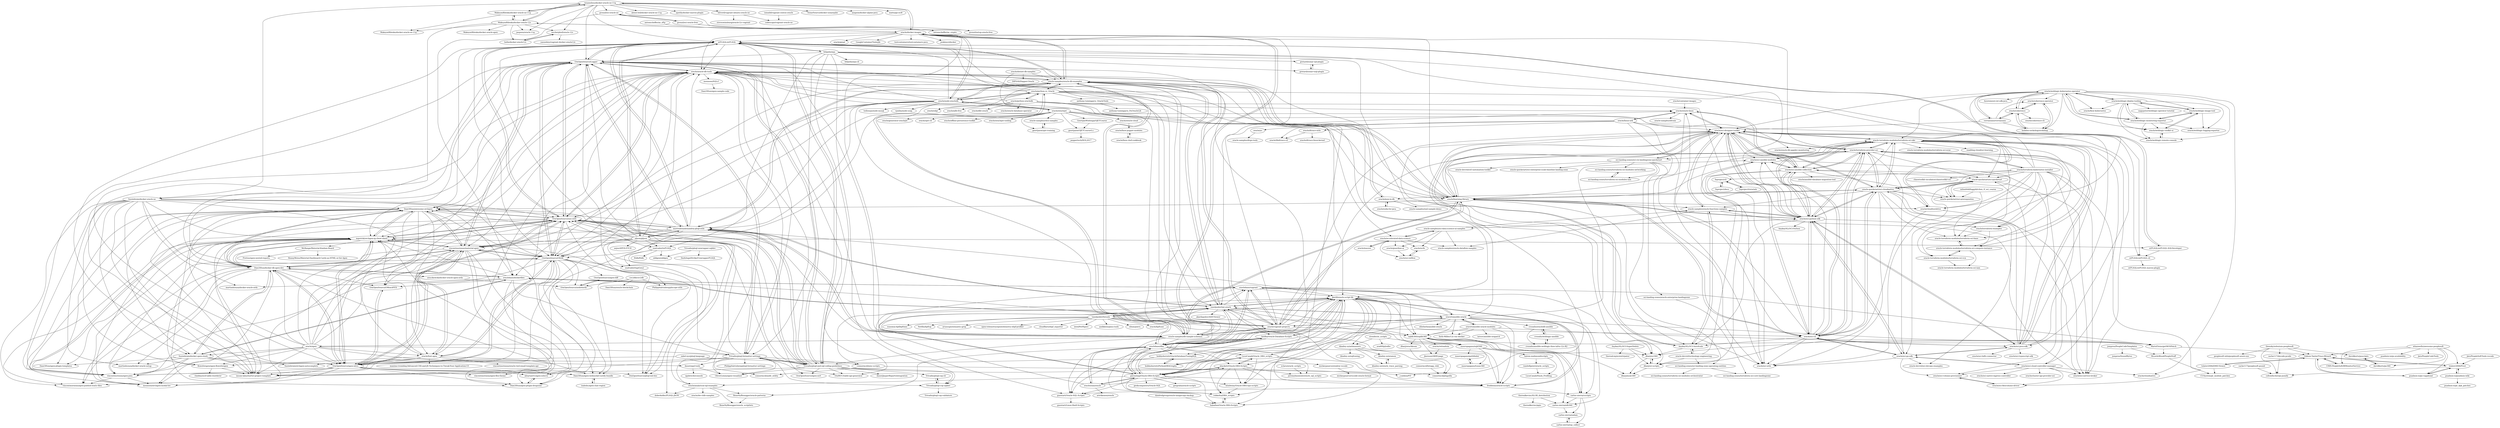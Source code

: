 digraph G {
"wnameless/docker-oracle-xe-11g" -> "MaksymBilenko/docker-oracle-xe-11g"
"wnameless/docker-oracle-xe-11g" -> "MaksymBilenko/docker-oracle-12c"
"wnameless/docker-oracle-xe-11g" -> "oracle/docker-images"
"wnameless/docker-oracle-xe-11g" -> "alexei-led/docker-oracle-xe-11g"
"wnameless/docker-oracle-xe-11g" -> "jaspeen/oracle-11g"
"wnameless/docker-oracle-xe-11g" -> "fuzziebrain/docker-oracle-xe"
"wnameless/docker-oracle-xe-11g" -> "wscherphof/oracle-12c"
"wnameless/docker-oracle-xe-11g" -> "spotify/docker-maven-plugin" ["e"=1]
"wnameless/docker-oracle-xe-11g" -> "gvenzl/oci-oracle-xe"
"wnameless/docker-oracle-xe-11g" -> "hilverd/vagrant-ubuntu-oracle-xe"
"wnameless/docker-oracle-xe-11g" -> "utPLSQL/utPLSQL"
"wnameless/docker-oracle-xe-11g" -> "SonarSource/docker-sonarqube" ["e"=1]
"wnameless/docker-oracle-xe-11g" -> "anapsix/docker-alpine-java" ["e"=1]
"wnameless/docker-oracle-xe-11g" -> "OraOpenSource/Logger"
"wnameless/docker-oracle-xe-11g" -> "mattn/go-oci8" ["e"=1]
"tanelpoder/0xtools" -> "tanelpoder/tpt-oracle"
"tanelpoder/0xtools" -> "sqldb360/sqldb360"
"tanelpoder/0xtools" -> "eunomia-bpf/bpftime" ["e"=1]
"tanelpoder/0xtools" -> "Netflix/bpftop" ["e"=1]
"tanelpoder/0xtools" -> "jkstill/oracle-script-lib"
"tanelpoder/0xtools" -> "arunsupe/semantic-grep" ["e"=1]
"tanelpoder/0xtools" -> "open-telemetry/opentelemetry-ebpf-profiler" ["e"=1]
"tanelpoder/0xtools" -> "freddenis/oracle-scripts"
"tanelpoder/0xtools" -> "cloudflare/ebpf_exporter" ["e"=1]
"tanelpoder/0xtools" -> "oraclebase/vagrant"
"tanelpoder/0xtools" -> "intel/PerfSpect" ["e"=1]
"tanelpoder/0xtools" -> "carlos-sierra/cscripts"
"tanelpoder/0xtools" -> "andikleen/pmu-tools" ["e"=1]
"tanelpoder/0xtools" -> "cilium/pwru" ["e"=1]
"tanelpoder/0xtools" -> "oracle/bpftune" ["e"=1]
"oracle/container-images" -> "oracle/oracle-linux"
"tanelpoder/tpt-oracle" -> "jkstill/oracle-script-lib"
"tanelpoder/tpt-oracle" -> "oraclebase/dba"
"tanelpoder/tpt-oracle" -> "tanelpoder/0xtools"
"tanelpoder/tpt-oracle" -> "sqldb360/sqldb360"
"tanelpoder/tpt-oracle" -> "gwenshap/Oracle-DBA-Scripts"
"tanelpoder/tpt-oracle" -> "oravirt/ansible-oracle"
"tanelpoder/tpt-oracle" -> "oracle-samples/oracle-db-examples"
"tanelpoder/tpt-oracle" -> "oracle/oracle-db-tools"
"tanelpoder/tpt-oracle" -> "mortenbra/alexandria-plsql-utils"
"tanelpoder/tpt-oracle" -> "freddenis/oracle-scripts"
"tanelpoder/tpt-oracle" -> "oraclebase/vagrant"
"tanelpoder/tpt-oracle" -> "akardapolov/ASH-Viewer" ["e"=1]
"tanelpoder/tpt-oracle" -> "OraOpenSource/Logger"
"tanelpoder/tpt-oracle" -> "fatdba/Oracle-Database-Scripts"
"tanelpoder/tpt-oracle" -> "mauropagano/sqld360"
"mickeypearce/oradew-vscode" -> "mickeypearce/vscode-oracle-format"
"pljson/pljson" -> "mortenbra/alexandria-plsql-utils"
"pljson/pljson" -> "utPLSQL/utPLSQL"
"pljson/pljson" -> "OraOpenSource/Logger"
"pljson/pljson" -> "OraOpenSource/oos-utils"
"pljson/pljson" -> "osalvador/tePLSQL"
"pljson/pljson" -> "OraOpenSource/OXAR"
"pljson/pljson" -> "Trivadis/plsql-and-sql-coding-guidelines"
"pljson/pljson" -> "oracle/oracle-db-tools"
"pljson/pljson" -> "utPLSQL/utPLSQL-SQLDeveloper"
"pljson/pljson" -> "aejes/APEX-ETCH"
"pljson/pljson" -> "PhilippSalvisberg/plscope-utils"
"pljson/pljson" -> "vincentmorneau/material-apex"
"pljson/pljson" -> "doberkofler/PLSQL-JSON"
"pljson/pljson" -> "Dani3lSun/awesome-orclapex"
"pljson/pljson" -> "oracle/analytical-sql-examples"
"oracle/weblogic-kubernetes-operator" -> "oracle/weblogic-deploy-tooling"
"oracle/weblogic-kubernetes-operator" -> "oracle/weblogic-image-tool"
"oracle/weblogic-kubernetes-operator" -> "oracle/weblogic-monitoring-exporter"
"oracle/weblogic-kubernetes-operator" -> "oracle/coherence-operator"
"oracle/weblogic-kubernetes-operator" -> "verrazzano/verrazzano"
"oracle/weblogic-kubernetes-operator" -> "oracle/oci-designer-toolkit"
"oracle/weblogic-kubernetes-operator" -> "oracle/weblogic-remote-console"
"oracle/weblogic-kubernetes-operator" -> "oracle/fmw-kubernetes"
"oracle/weblogic-kubernetes-operator" -> "oracle/coherence"
"oracle/weblogic-kubernetes-operator" -> "oracle/weblogic-toolkit-ui"
"oracle/weblogic-kubernetes-operator" -> "helidon-sockshop/sockshop"
"oracle/weblogic-kubernetes-operator" -> "oracle/cloudtestdrive"
"oracle/weblogic-kubernetes-operator" -> "Azure/azure-iot-sdk-java" ["e"=1]
"oracle/weblogic-kubernetes-operator" -> "oracle/cloudnative"
"oracle/weblogic-kubernetes-operator" -> "oracle-terraform-modules/terraform-oci-oke"
"oracle/vagrant-projects" -> "oraclebase/vagrant"
"oracle/vagrant-projects" -> "oravirt/ansible-oracle"
"oracle/vagrant-projects" -> "oracle-samples/oracle-db-examples"
"oracle/vagrant-projects" -> "oracle/learning-library"
"oracle/vagrant-projects" -> "oracle/oci-designer-toolkit"
"oracle/vagrant-projects" -> "oracle/docker-images"
"oracle/vagrant-projects" -> "oraclebase/dockerfiles"
"oracle/vagrant-projects" -> "tanelpoder/tpt-oracle"
"oracle/vagrant-projects" -> "oracle/oracle-linux"
"oracle/vagrant-projects" -> "oracle-samples/db-sample-schemas"
"oracle/vagrant-projects" -> "oraclebase/dba"
"oracle/vagrant-projects" -> "oracle/oci-cli"
"oracle/vagrant-projects" -> "oracle/oracle-db-tools"
"oracle/vagrant-projects" -> "oracle/terraform-provider-oci"
"oracle/vagrant-projects" -> "jkstill/oracle-script-lib"
"dbarj/oci-scripts" -> "dbarj/oci360"
"dbarj/oci-scripts" -> "dbarj/moat369"
"oracle/oci-go-sdk" -> "oracle/oci-python-sdk"
"oracle/oci-go-sdk" -> "oracle/oci-java-sdk"
"oracle/oci-go-sdk" -> "oracle/oci-cli"
"oracle/oci-go-sdk" -> "oracle/oci-utils"
"oracle/oci-go-sdk" -> "oracle/oci-cloud-controller-manager"
"oracle/oci-go-sdk" -> "oracle/oci-volume-provisioner"
"oracle/oci-go-sdk" -> "oracle-devrel/oci-devops-examples"
"utPLSQL/utPLSQL-SQLDeveloper" -> "utPLSQL/utPLSQL-cli"
"utPLSQL/utPLSQL-SQLDeveloper" -> "utPLSQL/utPLSQL"
"fnproject/tutorials" -> "fnproject/cli"
"nbuytaert1/apex-select2" -> "Dani3lSun/apex-plugin-dropzone"
"oracle/weblogic-deploy-tooling" -> "oracle/weblogic-image-tool"
"oracle/weblogic-deploy-tooling" -> "oracle/weblogic-monitoring-exporter"
"oracle/weblogic-deploy-tooling" -> "oracle/weblogic-kubernetes-operator"
"oracle/weblogic-deploy-tooling" -> "oracle/weblogic-toolkit-ui"
"oracle/weblogic-deploy-tooling" -> "oracle/fmw-kubernetes"
"oracle/weblogic-deploy-tooling" -> "oracle/weblogic-remote-console"
"oracle/weblogic-deploy-tooling" -> "nagypeter/weblogic-operator-tutorial"
"oracle/weblogic-deploy-tooling" -> "oracle/weblogic-logging-exporter"
"fnproject/docs" -> "fnproject/cli"
"oracle/linux-uek" -> "oracle/oracle-linux"
"oracle/linux-uek" -> "oracle/yo"
"oracle/linux-uek" -> "oracle/dtrace-utils"
"oracle/linux-uek" -> "oracle/oci-cli"
"oracle/linux-uek" -> "oracle/oci-utils"
"oracle/linux-uek" -> "oracle/oci-designer-toolkit"
"oracle/linux-uek" -> "oracle/libdtrace-ctf"
"fuzziebrain/docker-oracle-xe" -> "fuzziebrain/docker-apex-stack"
"fuzziebrain/docker-oracle-xe" -> "oraclebase/dockerfiles"
"fuzziebrain/docker-oracle-xe" -> "OraOpenSource/OXAR"
"fuzziebrain/docker-oracle-xe" -> "Dani3lSun/docker-db-apex-dev"
"fuzziebrain/docker-oracle-xe" -> "martindsouza/docker-oracle-ords"
"fuzziebrain/docker-oracle-xe" -> "OraOpenSource/apex-nitro"
"fuzziebrain/docker-oracle-xe" -> "insum-labs/starter-project-template"
"fuzziebrain/docker-oracle-xe" -> "Dani3lSun/awesome-orclapex"
"fuzziebrain/docker-oracle-xe" -> "vincentmorneau/apex-publish-static-files"
"fuzziebrain/docker-oracle-xe" -> "martindsouza/docker-oracle-setup"
"fuzziebrain/docker-oracle-xe" -> "flowsforapex/apex-flowsforapex"
"fuzziebrain/docker-oracle-xe" -> "oracle/font-apex"
"fuzziebrain/docker-oracle-xe" -> "OraOpenSource/oos-utils"
"fuzziebrain/docker-oracle-xe" -> "mgoricki/orclapex-ig-cheat-sheet"
"fuzziebrain/docker-oracle-xe" -> "vincentmorneau/apex-pwa"
"oracle/weblogic-monitoring-exporter" -> "oracle/weblogic-deploy-tooling"
"oracle/weblogic-monitoring-exporter" -> "oracle/weblogic-image-tool"
"oracle/weblogic-monitoring-exporter" -> "oracle/weblogic-logging-exporter"
"oracle/weblogic-monitoring-exporter" -> "oracle/weblogic-kubernetes-operator"
"oracle/weblogic-monitoring-exporter" -> "oracle/weblogic-toolkit-ui"
"oracle/weblogic-monitoring-exporter" -> "oracle/weblogic-remote-console"
"oracle/cloudtestdrive" -> "oracle/oci-service-broker"
"oracle/cloudtestdrive" -> "oracle/oci-designer-toolkit"
"oracle/cloudtestdrive" -> "dbarj/oci360"
"oracle-quickstart/oci-prerequisites" -> "oracle-quickstart/oci-quickstart"
"oracle/oci-cloud-controller-manager" -> "oracle/oci-volume-provisioner"
"oracle/oci-cloud-controller-manager" -> "oracle/oci-native-ingress-controller"
"oracle/oci-cloud-controller-manager" -> "oracle/cloudnative"
"oracle/oci-cloud-controller-manager" -> "oracle/oci-service-broker"
"oracle/oci-cloud-controller-manager" -> "oracle/oci-go-sdk"
"oracle/oci-cloud-controller-manager" -> "oracle/oci-flexvolume-driver"
"oracle/oci-cloud-controller-manager" -> "oracle-terraform-modules/terraform-oci-oke"
"oracle/oci-cloud-controller-manager" -> "oracle/cluster-api-provider-oci"
"AnykeyNL/OCI-AutoScale" -> "oracle/oci-designer-toolkit"
"AnykeyNL/OCI-AutoScale" -> "dbarj/oci360"
"AnykeyNL/OCI-AutoScale" -> "oracle-devrel/technology-engineering"
"AnykeyNL/OCI-AutoScale" -> "oracle-samples/oracle-functions-samples"
"McRange/Material-Kanban-Board" -> "RonnyWeiss/Material-Dashboard-Cards-as-HTML-or-for-Apex"
"McRange/Material-Kanban-Board" -> "Pretius/apex-nested-reports"
"vincentmorneau/apex-pwa" -> "mennooo/orclapex-modal-lov"
"vincentmorneau/apex-pwa" -> "vincentmorneau/apex-publish-static-files"
"vincentmorneau/apex-pwa" -> "mgoricki/orclapex-ig-cheat-sheet"
"oracle/terraform-kubernetes-installer" -> "oracle/terraform-examples"
"oracle/terraform-kubernetes-installer" -> "oracle/oci-service-broker"
"oracle/terraform-kubernetes-installer" -> "oracle/terraform-provider-oci"
"oracle/terraform-kubernetes-installer" -> "oracle-quickstart/oci-quickstart"
"oracle/terraform-kubernetes-installer" -> "oracle-terraform-modules/terraform-oci-oke"
"oracle/terraform-kubernetes-installer" -> "oracle/oci-flexvolume-driver"
"oracle/terraform-kubernetes-installer" -> "chaostoolkit-incubator/chaostoolkit-oci"
"oracle/terraform-kubernetes-installer" -> "oracle/oci-volume-provisioner"
"oracle/terraform-kubernetes-installer" -> "oracle/oci-go-sdk"
"oracle/terraform-kubernetes-installer" -> "oracle-quickstart/oci-cloudnative"
"oracle/terraform-kubernetes-installer" -> "oracle/oci-cloud-controller-manager"
"oracle/terraform-kubernetes-installer" -> "oracle/cloudtestdrive"
"oracle/terraform-kubernetes-installer" -> "oracle-terraform-modules/terraform-oci-vcn"
"oracle/terraform-kubernetes-installer" -> "oracle/oci-designer-toolkit"
"oracle/terraform-kubernetes-installer" -> "fnproject/cli"
"oracle/coherence-operator" -> "helidon-sockshop/sockshop"
"oracle/coherence-operator" -> "oracle/coherence"
"oraclebase/vagrant" -> "oraclebase/dockerfiles"
"oraclebase/vagrant" -> "oraclebase/dba"
"oraclebase/vagrant" -> "MarisElsins/getMOSPatch"
"oraclebase/vagrant" -> "oravirt/ansible-oracle"
"oraclebase/vagrant" -> "connormcd/misc-scripts"
"oraclebase/vagrant" -> "mauropagano/sqld360"
"oraclebase/vagrant" -> "oracle/vagrant-projects"
"oraclebase/vagrant" -> "sqldb360/sqldb360"
"oraclebase/vagrant" -> "dbarj/oci360"
"oraclebase/vagrant" -> "jkstill/oracle-script-lib"
"oracle/dtrace-utils" -> "oracle/libdtrace-ctf"
"oracle/dtrace-utils" -> "oracle/dtrace-linux-kernel"
"oracle-terraform-modules/terraform-oci-oke" -> "oracle-terraform-modules/terraform-oci-base"
"oracle-terraform-modules/terraform-oci-oke" -> "oracle-terraform-modules/terraform-oci-compute-instance"
"oracle-terraform-modules/terraform-oci-oke" -> "oracle/oci-service-broker"
"oracle-terraform-modules/terraform-oci-oke" -> "oracle/oci-designer-toolkit"
"oracle-terraform-modules/terraform-oci-oke" -> "oracle/terraform-provider-oci"
"oracle-terraform-modules/terraform-oci-oke" -> "oracle-terraform-modules/terraform-oci-vcn"
"oracle-terraform-modules/terraform-oci-oke" -> "oracle-quickstart/oci-cloudnative"
"oracle-terraform-modules/terraform-oci-oke" -> "oracle/oci-ansible-collection"
"oracle-terraform-modules/terraform-oci-oke" -> "oracle-terraform-modules/terraform-oci-ocne"
"oracle-terraform-modules/terraform-oci-oke" -> "enabling-cloud/oci-learning"
"oracle-terraform-modules/terraform-oci-oke" -> "oracle/oci-ansible-modules"
"oracle-terraform-modules/terraform-oci-oke" -> "oracle/oracle-db-appdev-monitoring" ["e"=1]
"oracle-terraform-modules/terraform-oci-oke" -> "oracle/oci-python-sdk"
"oracle-terraform-modules/terraform-oci-oke" -> "oracle-quickstart/oci-prerequisites"
"oracle-terraform-modules/terraform-oci-oke" -> "oracle-quickstart/oci-quickstart"
"oracle/font-apex" -> "mgoricki/orclapex-ig-cheat-sheet"
"oracle/font-apex" -> "OraOpenSource/OXAR"
"oracle/font-apex" -> "vincentmorneau/apex-pwa"
"oracle/font-apex" -> "vincentmorneau/material-apex"
"oracle/font-apex" -> "OraOpenSource/apex-nitro"
"oracle/font-apex" -> "insum-labs/starter-project-template"
"oracle/font-apex" -> "Dani3lSun/apex-plugin-dropzone"
"oracle/font-apex" -> "vincentmorneau/oracle-rwd-email-template-api"
"oracle/font-apex" -> "flowsforapex/apex-flowsforapex"
"oracle/font-apex" -> "maxime-tremblay/Advanced-CSS-and-JS-Techniques-to-Tweak-Your-Application-UI"
"oracle-terraform-modules/terraform-oci-compute-instance" -> "oracle-terraform-modules/terraform-oci-vcn"
"oracle-terraform-modules/terraform-oci-compute-instance" -> "oracle-terraform-modules/terraform-oci-base"
"oracle-terraform-modules/terraform-oci-compute-instance" -> "oracle-terraform-modules/terraform-oci-iam"
"oracle/oracle-linux" -> "oracle-samples/oltrain"
"oracle/oracle-linux" -> "oracle/linux-uek"
"oracle/oracle-linux" -> "oracle/oci-ansible-collection"
"oracle/oracle-linux" -> "oracle/oci-utils"
"oracle/oracle-linux" -> "oracle/oci-designer-toolkit"
"windwiny/Oracle-DBA-tips-scripts" -> "robkoltai/DBA_scripts"
"xtender/xt_scripts" -> "mauropagano/sqld360"
"xtender/xt_scripts" -> "khailey-zz/ashmasters"
"xtender/xt_scripts" -> "ora600pl/odbv"
"sqldb360/sqldb360" -> "mauropagano/sqld360"
"sqldb360/sqldb360" -> "carlos-sierra/cscripts"
"sqldb360/sqldb360" -> "oracle/rwloadsim"
"sqldb360/sqldb360" -> "jberesni/AWR1page"
"sqldb360/sqldb360" -> "dbarj/moat369"
"sqldb360/sqldb360" -> "MarisElsins/getMOSPatch"
"sqldb360/sqldb360" -> "dbarj/orachksum"
"sqldb360/sqldb360" -> "dbarj/oci360"
"guestart/Oracle-SQL-Scripts" -> "guestart/Linux-Shell-Scripts"
"haballan/Oracle-DBA-Scripts" -> "robkoltai/DBA_scripts"
"Trivadis/plsql-and-sql-coding-guidelines" -> "Trivadis/plsql-formatter-settings"
"Trivadis/plsql-and-sql-coding-guidelines" -> "OraOpenSource/oos-utils"
"Trivadis/plsql-and-sql-coding-guidelines" -> "OraOpenSource/Logger"
"Trivadis/plsql-and-sql-coding-guidelines" -> "Trivadis/plsql-cop-sqldev"
"Trivadis/plsql-and-sql-coding-guidelines" -> "OliverLemm/apex-visualizer"
"Trivadis/plsql-and-sql-coding-guidelines" -> "Trivadis/plsql-cop-cli"
"Trivadis/plsql-and-sql-coding-guidelines" -> "mgoricki/orclapex-ig-cheat-sheet"
"Trivadis/plsql-and-sql-coding-guidelines" -> "OraMUC/table-api-generator"
"Trivadis/plsql-and-sql-coding-guidelines" -> "insum-labs/starter-project-template"
"Trivadis/plsql-and-sql-coding-guidelines" -> "utPLSQL/utPLSQL"
"Trivadis/plsql-and-sql-coding-guidelines" -> "oracle/oracle-db-tools"
"Trivadis/plsql-and-sql-coding-guidelines" -> "daust/JasperReportsIntegration"
"Trivadis/plsql-and-sql-coding-guidelines" -> "j-sieben/PIT"
"Trivadis/plsql-and-sql-coding-guidelines" -> "OraOpenSource/apex-sert"
"Trivadis/plsql-and-sql-coding-guidelines" -> "mortenbra/alexandria-plsql-utils"
"dbarj/orachksum" -> "connormcd/plugzilla"
"Dani3lSun/awesome-orclapex" -> "mgoricki/orclapex-ig-cheat-sheet"
"Dani3lSun/awesome-orclapex" -> "Dani3lSun/docker-db-apex-dev"
"Dani3lSun/awesome-orclapex" -> "vincentmorneau/material-apex"
"Dani3lSun/awesome-orclapex" -> "OraOpenSource/apex-nitro"
"Dani3lSun/awesome-orclapex" -> "vincentmorneau/apex-pwa"
"Dani3lSun/awesome-orclapex" -> "OraOpenSource/oos-utils"
"Dani3lSun/awesome-orclapex" -> "OraOpenSource/OMonAPEX"
"Dani3lSun/awesome-orclapex" -> "fuzziebrain/docker-apex-stack"
"Dani3lSun/awesome-orclapex" -> "mennooo/orclapex-modal-lov"
"Dani3lSun/awesome-orclapex" -> "oracle/font-apex"
"Dani3lSun/awesome-orclapex" -> "insum-labs/starter-project-template"
"Dani3lSun/awesome-orclapex" -> "Dani3lSun/apex-plugin-templates"
"Dani3lSun/awesome-orclapex" -> "Dani3lSun/apex-plugin-dropzone"
"Dani3lSun/awesome-orclapex" -> "OliverLemm/apex-visualizer"
"Dani3lSun/awesome-orclapex" -> "OraOpenSource/OXAR"
"oraclesean/oracle" -> "gwenshap/Oracle-DBA-Scripts"
"oraclesean/oracle" -> "aririikonen/oracle"
"oraclesean/oracle" -> "jkstill/oracle-script-lib"
"oraclesean/oracle" -> "ahackett/Oracle-DBA-Scripts"
"oraclesean/oracle" -> "oraclebase/dba"
"oracle/oci-ansible-modules" -> "oracle/oci-ansible-collection"
"oracle/oci-ansible-modules" -> "oracle-terraform-modules/terraform-oci-base"
"oracle/oci-ansible-modules" -> "oracle/oci-utils"
"csv2db/csv2db" -> "Dani3lSun/apex-websocket-notify-bundle"
"csv2db/csv2db" -> "OraOpenSource/node4ords"
"csv2db/csv2db" -> "Dani3lSun/oracle-blockchain"
"csv2db/csv2db" -> "PhilippSalvisberg/plscope-utils"
"fuzziebrain/docker-apex-stack" -> "Dani3lSun/docker-db-apex-dev"
"fuzziebrain/docker-apex-stack" -> "martindsouza/docker-oracle-setup"
"fuzziebrain/docker-apex-stack" -> "oraclebase/dockerfiles"
"fuzziebrain/docker-apex-stack" -> "fuzziebrain/orclapex-autocomplete"
"fuzziebrain/docker-apex-stack" -> "insum-labs/starter-project-template"
"fuzziebrain/docker-apex-stack" -> "vincentmorneau/apex-pwa"
"fuzziebrain/docker-apex-stack" -> "Dani3lSun/apex-plugin-templates"
"fuzziebrain/docker-apex-stack" -> "mennooo/orclapex-modal-lov"
"gretard/sonar-sql-plugin" -> "gretard/sonar-tsql-plugin"
"oracle/oci-volume-provisioner" -> "oracle/oci-flexvolume-driver"
"oracle/weblogic-image-tool" -> "oracle/weblogic-deploy-tooling"
"oracle/weblogic-image-tool" -> "oracle/weblogic-toolkit-ui"
"oracle/weblogic-image-tool" -> "oracle/weblogic-monitoring-exporter"
"oracle/weblogic-image-tool" -> "oracle/weblogic-logging-exporter"
"oracle-samples/vbcs-samples" -> "geertjanw/ojet-training"
"oracle-quickstart/oci-quickstart" -> "oracle-quickstart/oci-prerequisites"
"oracle-quickstart/oci-quickstart" -> "oracle/oci-utils"
"oracle-quickstart/oci-quickstart" -> "oracle/oci-service-broker"
"oracle-quickstart/oci-quickstart" -> "oracle-quickstart/oci-cloudnative"
"anthony-tuininga/cx_OracleTools" -> "anthony-tuininga/cx_PyOracleLib"
"AnykeyNL/OCI-SuperDelete" -> "therealcmj/ociextirpater"
"AnykeyNL/OCI-SuperDelete" -> "dbarj/oci360"
"AnykeyNL/OCI-SuperDelete" -> "dbarj/oci-scripts"
"eclaro/oracle_scripts" -> "jeremybaumont/oracle_sql_scripts"
"geertjanw/ojet-training" -> "oracle-samples/vbcs-samples"
"Jatz/PeopleSoftTools-vscode" -> "tslater2006/Pivet"
"tslater2006/Pivet" -> "coltonfischer/ps-jsonify"
"tslater2006/Pivet" -> "Gideon-Taylor/Trace-Wizard"
"tslater2006/Pivet" -> "psadmin-io/psadmin-wiki"
"tslater2006/Pivet" -> "psadmin-io/ps-vagabond"
"therealkevinc/SLOB_distribution" -> "therealkevinc/pgio"
"therealkevinc/SLOB_distribution" -> "carlos-sierra/edb360"
"geertjanw/OJETCourse4.x" -> "peppertech/HOL2017"
"davidkurtz/psscripts" -> "davidkurtz/ps360"
"oracle/oci-flexvolume-driver" -> "oracle/oci-volume-provisioner"
"cache117/peoplesoft-psunit" -> "coltonfischer/ps-jsonify"
"ismaild/vagrant-centos-oracle" -> "codescape/vagrant-oracle-xe"
"oracle/docker-images" -> "oracle-samples/oracle-db-examples"
"oracle/docker-images" -> "wnameless/docker-oracle-xe-11g"
"oracle/docker-images" -> "oracle/vagrant-projects"
"oracle/docker-images" -> "oracle/node-oracledb"
"oracle/docker-images" -> "MaksymBilenko/docker-oracle-12c"
"oracle/docker-images" -> "oracle/learning-library"
"oracle/docker-images" -> "oracle-samples/db-sample-schemas"
"oracle/docker-images" -> "oracle/oracle-db-tools"
"oracle/docker-images" -> "tanelpoder/tpt-oracle"
"oracle/docker-images" -> "oracle/graal" ["e"=1]
"oracle/docker-images" -> "GoogleContainerTools/jib" ["e"=1]
"oracle/docker-images" -> "testcontainers/testcontainers-java" ["e"=1]
"oracle/docker-images" -> "jenkinsci/docker" ["e"=1]
"oracle/docker-images" -> "utPLSQL/utPLSQL"
"oracle/docker-images" -> "oracle/terraform-provider-oci"
"oravirt/ansible-oracle" -> "oravirt/ansible-oracle-modules"
"oravirt/ansible-oracle" -> "tanelpoder/tpt-oracle"
"oravirt/ansible-oracle" -> "oraclebase/vagrant"
"oravirt/ansible-oracle" -> "MarisElsins/getMOSPatch"
"oravirt/ansible-oracle" -> "carlos-sierra/cscripts"
"oravirt/ansible-oracle" -> "freddenis/oracle-scripts"
"oravirt/ansible-oracle" -> "Seth-Miller/12c-rac-docker"
"oravirt/ansible-oracle" -> "jkstill/oracle-script-lib"
"oravirt/ansible-oracle" -> "ellotheth/ansible-oracle"
"oravirt/ansible-oracle" -> "oracle/vagrant-projects"
"oravirt/ansible-oracle" -> "cvezalis/oracledb-ansible"
"oravirt/ansible-oracle" -> "oraclebase/dba"
"oravirt/ansible-oracle" -> "sqldb360/sqldb360"
"oravirt/ansible-oracle" -> "gwenshap/Oracle-DBA-Scripts"
"oravirt/ansible-oracle" -> "oracle/oci-ansible-modules"
"oracle/coherence" -> "oracle/coherence-operator"
"oracle/coherence" -> "helidon-sockshop/sockshop"
"oracle/coherence" -> "verrazzano/verrazzano"
"oracle/coherence" -> "oracle/coherence-cli"
"oracle/coherence" -> "oracle/weblogic-kubernetes-operator"
"oracle-samples/oracle-functions-samples" -> "oracle/oci-python-sdk"
"oracle-samples/oracle-functions-samples" -> "oracle/oci-designer-toolkit"
"oracle-samples/oracle-functions-samples" -> "AnykeyNL/OCI-AutoScale"
"oracle-samples/oracle-functions-samples" -> "oracle/oci-service-broker"
"oracle-samples/oracle-functions-samples" -> "oracle-samples/oracle-dataflow-samples"
"oracle-samples/db-sample-schemas" -> "oracle-samples/oracle-db-examples"
"oracle-samples/db-sample-schemas" -> "oracle/oracle-db-tools"
"oracle-samples/db-sample-schemas" -> "mortenbra/alexandria-plsql-utils"
"oracle-samples/db-sample-schemas" -> "OraOpenSource/Logger"
"oracle-samples/db-sample-schemas" -> "utPLSQL/utPLSQL"
"oracle-samples/db-sample-schemas" -> "oraclebase/dba"
"oracle-samples/db-sample-schemas" -> "tanelpoder/tpt-oracle"
"oracle-samples/db-sample-schemas" -> "jkstill/oracle-script-lib"
"oracle-samples/db-sample-schemas" -> "gwenshap/Oracle-DBA-Scripts"
"oracle-samples/db-sample-schemas" -> "oracle/learning-library"
"oracle-samples/db-sample-schemas" -> "oracle/vagrant-projects"
"oracle-samples/db-sample-schemas" -> "OraOpenSource/oos-utils"
"oracle-samples/db-sample-schemas" -> "oracle/python-cx_Oracle"
"oracle-samples/db-sample-schemas" -> "oracle/apex"
"oracle-samples/db-sample-schemas" -> "Trivadis/plsql-and-sql-coding-guidelines"
"oracle/oci-ansible-collection" -> "oracle/oci-ansible-modules"
"oracle/oci-ansible-collection" -> "oracle/oci-designer-toolkit"
"oracle/oci-ansible-collection" -> "oracle/oci-python-sdk"
"oracle/oci-ansible-collection" -> "oracle-quickstart/oci-prerequisites"
"oracle/oci-ansible-collection" -> "oracle-quickstart/oci-quickstart"
"oracle/oci-ansible-collection" -> "oracle/oracle-linux"
"oracle/oci-ansible-collection" -> "oracle-terraform-modules/terraform-oci-oke"
"oracle/oci-ansible-collection" -> "dbarj/oci-scripts"
"oracle/oci-ansible-collection" -> "oracle/oci-cli"
"oracle/oci-ansible-collection" -> "oracle/ansible-database-migration-tool"
"oracle/oci-ansible-collection" -> "oracle/terraform-provider-oci"
"oracle/oci-ansible-collection" -> "oracle/oci-utils"
"oracle/node-oracledb" -> "oracle-samples/oracle-db-examples"
"oracle/node-oracledb" -> "mortenbra/alexandria-plsql-utils"
"oracle/node-oracledb" -> "oracle/docker-images"
"oracle/node-oracledb" -> "oracle/oraclejet"
"oracle/node-oracledb" -> "OraOpenSource/Logger"
"oracle/node-oracledb" -> "oracle/oracle-db-tools"
"oracle/node-oracledb" -> "oracle/python-cx_Oracle"
"oracle/node-oracledb" -> "oracle/learning-library"
"oracle/node-oracledb" -> "oracle-samples/db-sample-schemas"
"oracle/node-oracledb" -> "utPLSQL/utPLSQL"
"oracle/node-oracledb" -> "OraOpenSource/OXAR"
"oracle/node-oracledb" -> "tediousjs/node-mssql" ["e"=1]
"oracle/node-oracledb" -> "vpulim/node-soap" ["e"=1]
"oracle/node-oracledb" -> "vincentmorneau/material-apex"
"oracle/node-oracledb" -> "OraOpenSource/apex-nitro"
"oracle/oci-designer-toolkit" -> "oracle/learning-library"
"oracle/oci-designer-toolkit" -> "oracle/oci-cli"
"oracle/oci-designer-toolkit" -> "AnykeyNL/OCI-AutoScale"
"oracle/oci-designer-toolkit" -> "oracle-quickstart/oci-cloudnative"
"oracle/oci-designer-toolkit" -> "oracle/oci-python-sdk"
"oracle/oci-designer-toolkit" -> "oracle/cloudtestdrive"
"oracle/oci-designer-toolkit" -> "oracle/oci-ansible-collection"
"oracle/oci-designer-toolkit" -> "oci-landing-zones/oci-cis-landingzone-quickstart"
"oracle/oci-designer-toolkit" -> "oracle-terraform-modules/terraform-oci-oke"
"oracle/oci-designer-toolkit" -> "oracle-samples/oracle-functions-samples"
"oracle/oci-designer-toolkit" -> "dbarj/oci360"
"oracle/oci-designer-toolkit" -> "oracle/terraform-provider-oci"
"oracle/oci-designer-toolkit" -> "dbarj/oci-scripts"
"oracle/oci-designer-toolkit" -> "oracle/oci-ansible-modules"
"oracle/oci-designer-toolkit" -> "oracle/oracle-linux"
"oracle/dotnet-db-samples" -> "DIPSAS/Dapper.Oracle"
"oracle/dotnet-db-samples" -> "oracle-samples/oracle-db-examples"
"oracle/dotnet-db-samples" -> "oracle-samples/db-sample-schemas"
"tbensky/selenium-peoplesoft" -> "peoplesoft-info/peoplesoft-azure-sso"
"tbensky/selenium-peoplesoft" -> "davidkurtz/psscripts"
"tbensky/selenium-peoplesoft" -> "coltonfischer/ps-jsonify"
"tbensky/selenium-peoplesoft" -> "cache117/decode-pcode"
"tbensky/selenium-peoplesoft" -> "Gideon-Taylor/Trace-Wizard"
"flowsforapex/apex-flowsforapex" -> "rimblas/ocd-table-reorderer"
"flowsforapex/apex-flowsforapex" -> "mgoricki/orclapex-ig-cheat-sheet"
"flowsforapex/apex-flowsforapex" -> "insum-labs/starter-project-template"
"wscherphof/oracle-12c" -> "bofm/docker-oracle12c"
"wscherphof/oracle-12c" -> "yasushiyy/vagrant-docker-oracle12c"
"oracle-terraform-modules/terraform-oci-vcn" -> "oracle-terraform-modules/terraform-oci-compute-instance"
"oracle-terraform-modules/terraform-oci-vcn" -> "oracle-terraform-modules/terraform-oci-iam"
"oracle/analytical-sql-examples" -> "oracle/dw-vldb-samples"
"oracle/analytical-sql-examples" -> "doberkofler/PLSQL-JSON"
"oracle/analytical-sql-examples" -> "ReneNyffenegger/oracle_scriptlets"
"oracle/analytical-sql-examples" -> "ReneNyffenegger/oracle-patterns"
"oracle/analytical-sql-examples" -> "OraOpenSource/oos-utils"
"mlinxfeld/foggykitchen_tf_oci_course" -> "oracle-terraform-modules/terraform-oci-base"
"mlinxfeld/foggykitchen_tf_oci_course" -> "oracle-quickstart/oci-prerequisites"
"Trivadis/plsql-formatter-settings" -> "Trivadis/plsql-and-sql-coding-guidelines"
"Trivadis/plsql-formatter-settings" -> "insum-labs/starter-project-template"
"Trivadis/plsql-formatter-settings" -> "OraMUC/table-api-generator"
"Trivadis/plsql-formatter-settings" -> "OliverLemm/apex-visualizer"
"Trivadis/plsql-formatter-settings" -> "OraOpenSource/apex-nitro"
"Trivadis/plsql-formatter-settings" -> "Trivadis/plsql-cop-sqldev"
"Trivadis/plsql-formatter-settings" -> "daust/opal-tools"
"Trivadis/plsql-formatter-settings" -> "mgoricki/orclapex-ig-cheat-sheet"
"Trivadis/plsql-formatter-settings" -> "OraOpenSource/oos-utils"
"Trivadis/plsql-formatter-settings" -> "PhilippSalvisberg/plsql-formatter-settings"
"Trivadis/plsql-formatter-settings" -> "connormcd/audit_utility"
"Trivadis/plsql-formatter-settings" -> "OraOpenSource/Logger"
"Trivadis/plsql-formatter-settings" -> "connormcd/misc-scripts"
"oracle-terraform-modules/terraform-oci-base" -> "oracle-terraform-modules/terraform-oci-compute-instance"
"oracle-quickstart/oci-cloudnative" -> "oracle/oci-designer-toolkit"
"oracle-quickstart/oci-cloudnative" -> "oracle-quickstart/oci-quickstart"
"oracle-quickstart/oci-cloudnative" -> "oracle-terraform-modules/terraform-oci-oke"
"oracle-quickstart/oci-cloudnative" -> "oracle/oci-python-sdk"
"oracle-quickstart/oci-cloudnative" -> "oracle/learning-library"
"oracle-quickstart/oci-cloudnative" -> "oracle/oci-cli"
"oracle-quickstart/oci-cloudnative" -> "oracle/oci-service-broker"
"oracle-quickstart/oci-cloudnative" -> "oracle/terraform-provider-oci"
"oracle-quickstart/oci-cloudnative" -> "oracle-quickstart/oci-prerequisites"
"oracle-quickstart/oci-cloudnative" -> "oracle-samples/oracle-functions-samples"
"oracle-quickstart/oci-cloudnative" -> "oracle/cloudtestdrive"
"oracle-quickstart/oci-cloudnative" -> "oracle/oci-utils"
"oracle-quickstart/oci-cloudnative" -> "oracle-devrel/oci-devops-examples"
"oracle-quickstart/oci-cloudnative" -> "oracle-terraform-modules/terraform-oci-base"
"oracle-quickstart/oci-cloudnative" -> "oracle/json-in-db"
"connormcd/listagg_clob" -> "connormcd/plugzilla"
"dbarj/oci360" -> "dbarj/oci-scripts"
"dbarj/oci360" -> "dbarj/moat369"
"carlos-sierra/esp_collect" -> "carlos-sierra/eadam"
"carlos-sierra/cscripts" -> "carlos-sierra/esp_collect"
"carlos-sierra/cscripts" -> "carlos-sierra/eadam"
"carlos-sierra/cscripts" -> "sqldb360/sqldb360"
"carlos-sierra/cscripts" -> "carlos-sierra/edb360"
"gwenshap/Oracle-DBA-Scripts" -> "jkstill/oracle-script-lib"
"gwenshap/Oracle-DBA-Scripts" -> "ahackett/Oracle-DBA-Scripts"
"gwenshap/Oracle-DBA-Scripts" -> "oraclebase/dba"
"gwenshap/Oracle-DBA-Scripts" -> "oraclesean/oracle"
"gwenshap/Oracle-DBA-Scripts" -> "freddenis/oracle-scripts"
"gwenshap/Oracle-DBA-Scripts" -> "LucaCanali/Oracle_DBA_scripts"
"gwenshap/Oracle-DBA-Scripts" -> "fatdba/Oracle-Database-Scripts"
"gwenshap/Oracle-DBA-Scripts" -> "robkoltai/DBA_scripts"
"gwenshap/Oracle-DBA-Scripts" -> "tanelpoder/tpt-oracle"
"gwenshap/Oracle-DBA-Scripts" -> "geekcomputers/Oracle-SQL" ["e"=1]
"gwenshap/Oracle-DBA-Scripts" -> "windwiny/Oracle-DBA-tips-scripts"
"gwenshap/Oracle-DBA-Scripts" -> "guestart/Oracle-SQL-Scripts"
"gwenshap/Oracle-DBA-Scripts" -> "oracle/analytical-sql-examples"
"gwenshap/Oracle-DBA-Scripts" -> "haballan/Oracle-DBA-Scripts"
"gwenshap/Oracle-DBA-Scripts" -> "gregrahn/oracle-scripts"
"verrazzano/verrazzano" -> "helidon-sockshop/sockshop"
"verrazzano/verrazzano" -> "oracle/coherence"
"verrazzano/verrazzano" -> "oracle/coherence-operator"
"verrazzano/verrazzano" -> "oracle/oci-designer-toolkit"
"verrazzano/verrazzano" -> "oracle/weblogic-kubernetes-operator"
"Trivadis/plsql-unwrapper-sqldev" -> "DarkAngelStrike/UnwrapperPLSQL"
"Trivadis/plsql-unwrapper-sqldev" -> "oddgen/oddgen"
"helidon-sockshop/sockshop" -> "oracle/coherence-operator"
"helidon-sockshop/sockshop" -> "oracle/coherence"
"antonscheffer/as_sftp" -> "antonscheffer/as_crypto"
"connormcd/misc-scripts" -> "connormcd/plugzilla"
"connormcd/misc-scripts" -> "connormcd/audit_utility"
"Trivadis/plsql-cop-cli" -> "Trivadis/plsql-cop-sqldev"
"Trivadis/plsql-cop-sqldev" -> "Trivadis/plsql-cop-cli"
"Trivadis/plsql-cop-sqldev" -> "Trivadis/plsql-cop-validators"
"oracle/json-in-db" -> "oracle/soda-for-java"
"oracle/json-in-db" -> "oracle-samples/xml-sample-demo"
"oracle/json-in-db" -> "oracle/oci-utils"
"oracle/json-in-db" -> "oracle/oracle-db-tools"
"oracle/oracle-cloud" -> "oracle/fmw-puppet-modules"
"jsmpros/PeopleCodeTemplates" -> "jsmpros/SoundBytes"
"jsmpros/PeopleCodeTemplates" -> "RicardoWood/PeopleStuff"
"carlos-sierra/edb360" -> "carlos-sierra/eadam"
"carlos-sierra/eadam" -> "carlos-sierra/esp_collect"
"bofm/docker-oracle12c" -> "wscherphof/oracle-12c"
"mortenbra/alexandria-plsql-utils" -> "utPLSQL/utPLSQL"
"mortenbra/alexandria-plsql-utils" -> "OraOpenSource/oos-utils"
"mortenbra/alexandria-plsql-utils" -> "OraOpenSource/Logger"
"mortenbra/alexandria-plsql-utils" -> "pljson/pljson"
"mortenbra/alexandria-plsql-utils" -> "oracle-samples/oracle-db-examples"
"mortenbra/alexandria-plsql-utils" -> "OraOpenSource/OXAR"
"mortenbra/alexandria-plsql-utils" -> "mgoricki/orclapex-ig-cheat-sheet"
"mortenbra/alexandria-plsql-utils" -> "vincentmorneau/material-apex"
"mortenbra/alexandria-plsql-utils" -> "Trivadis/plsql-and-sql-coding-guidelines"
"mortenbra/alexandria-plsql-utils" -> "Dani3lSun/awesome-orclapex"
"mortenbra/alexandria-plsql-utils" -> "oracle/oracle-db-tools"
"mortenbra/alexandria-plsql-utils" -> "OraOpenSource/apex-nitro"
"mortenbra/alexandria-plsql-utils" -> "tanelpoder/tpt-oracle"
"mortenbra/alexandria-plsql-utils" -> "oracle-samples/db-sample-schemas"
"mortenbra/alexandria-plsql-utils" -> "jkstill/oracle-script-lib"
"vincentmorneau/material-apex" -> "OraOpenSource/apex-nitro"
"vincentmorneau/material-apex" -> "mgoricki/orclapex-ig-cheat-sheet"
"vincentmorneau/material-apex" -> "Dani3lSun/apex-plugin-dropzone"
"vincentmorneau/material-apex" -> "Dani3lSun/docker-db-apex-dev"
"vincentmorneau/material-apex" -> "OraOpenSource/OMonAPEX"
"vincentmorneau/material-apex" -> "OraOpenSource/OXAR"
"vincentmorneau/material-apex" -> "vincentmorneau/apex-pwa"
"vincentmorneau/material-apex" -> "Dani3lSun/awesome-orclapex"
"vincentmorneau/material-apex" -> "vincentmorneau/apex-flex-theme"
"vincentmorneau/material-apex" -> "oracle/font-apex"
"vincentmorneau/material-apex" -> "nbuytaert1/apex-select2"
"vincentmorneau/material-apex" -> "mennooo/orclapex-modal-lov"
"vincentmorneau/material-apex" -> "OraOpenSource/oos-utils"
"vincentmorneau/material-apex" -> "Dani3lSun/apex-websocket-notify-bundle"
"vincentmorneau/material-apex" -> "OraOpenSource/Logger"
"OraOpenSource/Logger" -> "OraOpenSource/oos-utils"
"OraOpenSource/Logger" -> "utPLSQL/utPLSQL"
"OraOpenSource/Logger" -> "mortenbra/alexandria-plsql-utils"
"OraOpenSource/Logger" -> "OraOpenSource/OXAR"
"OraOpenSource/Logger" -> "OraOpenSource/apex-nitro"
"OraOpenSource/Logger" -> "oracle/oracle-db-tools"
"OraOpenSource/Logger" -> "Trivadis/plsql-and-sql-coding-guidelines"
"OraOpenSource/Logger" -> "vincentmorneau/material-apex"
"OraOpenSource/Logger" -> "OraOpenSource/plsql-md-doc"
"OraOpenSource/Logger" -> "Trivadis/plsql-formatter-settings"
"OraOpenSource/Logger" -> "Dani3lSun/docker-db-apex-dev"
"OraOpenSource/Logger" -> "Dani3lSun/awesome-orclapex"
"OraOpenSource/Logger" -> "mgoricki/orclapex-ig-cheat-sheet"
"OraOpenSource/Logger" -> "vincentmorneau/apex-pwa"
"OraOpenSource/Logger" -> "OraMUC/table-api-generator"
"felipebz/zpa" -> "utPLSQL/utPLSQL"
"felipebz/zpa" -> "felipebz/zpa-cli"
"felipebz/zpa" -> "utPLSQL/utPLSQL-cli"
"felipebz/zpa" -> "gretard/sonar-tsql-plugin"
"felipebz/zpa" -> "osalvador/tePLSQL"
"felipebz/zpa" -> "Trivadis/plsql-cop-sqldev"
"felipebz/zpa" -> "Trivadis/plsql-and-sql-coding-guidelines"
"felipebz/zpa" -> "j-sieben/PIT"
"felipebz/zpa" -> "gretard/sonar-sql-plugin"
"felipebz/zpa" -> "OraOpenSource/Logger"
"felipebz/zpa" -> "Trivadis/plsql-formatter-settings"
"osalvador/tePLSQL" -> "osalvador/tapiGen2"
"osalvador/tePLSQL" -> "oddgen/oddgen"
"osalvador/tePLSQL" -> "OraOpenSource/plsql-md-doc"
"osalvador/tePLSQL" -> "ftldb/ftldb"
"OraOpenSource/oos-utils" -> "OraOpenSource/Logger"
"OraOpenSource/oos-utils" -> "OraOpenSource/OXAR"
"OraOpenSource/oos-utils" -> "insum-labs/starter-project-template"
"OraOpenSource/oos-utils" -> "mgoricki/orclapex-ig-cheat-sheet"
"OraOpenSource/oos-utils" -> "mortenbra/alexandria-plsql-utils"
"OraOpenSource/oos-utils" -> "OraOpenSource/apex-nitro"
"OraOpenSource/oos-utils" -> "Dani3lSun/docker-db-apex-dev"
"OraOpenSource/oos-utils" -> "utPLSQL/utPLSQL"
"OraOpenSource/oos-utils" -> "mennooo/orclapex-modal-lov"
"OraOpenSource/oos-utils" -> "OraOpenSource/plsql-md-doc"
"OraOpenSource/oos-utils" -> "vincentmorneau/material-apex"
"OraOpenSource/oos-utils" -> "Dani3lSun/awesome-orclapex"
"OraOpenSource/oos-utils" -> "OraOpenSource/apex-sert"
"OraOpenSource/oos-utils" -> "Trivadis/plsql-and-sql-coding-guidelines"
"OraOpenSource/oos-utils" -> "oracle/oracle-db-tools"
"oracle/apex" -> "mgoricki/orclapex-ig-cheat-sheet"
"oracle/apex" -> "Dani3lSun/docker-db-apex-dev"
"oracle/apex" -> "Dani3lSun/awesome-orclapex"
"oracle/apex" -> "vincentmorneau/material-apex"
"oracle/apex" -> "flowsforapex/apex-flowsforapex"
"oracle/apex" -> "oracle/font-apex"
"oracle/apex" -> "oracle/oracle-db-tools"
"oracle/apex" -> "OraOpenSource/apex-nitro"
"oracle/apex" -> "OraOpenSource/Logger"
"oracle/apex" -> "daust/opal-tools"
"oracle/apex" -> "fuzziebrain/docker-apex-stack"
"oracle/apex" -> "insum-labs/starter-project-template"
"oracle/apex" -> "vincentmorneau/apex-pwa"
"oracle/apex" -> "OraOpenSource/oos-utils"
"oracle/apex" -> "Trivadis/plsql-formatter-settings"
"gvenzl/oci-oracle-xe" -> "gvenzl/oci-oracle-free"
"gvenzl/oci-oracle-xe" -> "gvenzl/setup-oracle-free"
"gvenzl/oci-oracle-xe" -> "oraclebase/dockerfiles"
"jkstill/oracle-script-lib" -> "gwenshap/Oracle-DBA-Scripts"
"jkstill/oracle-script-lib" -> "freddenis/oracle-scripts"
"jkstill/oracle-script-lib" -> "oraclebase/dba"
"jkstill/oracle-script-lib" -> "ahackett/Oracle-DBA-Scripts"
"jkstill/oracle-script-lib" -> "fatdba/Oracle-Database-Scripts"
"jkstill/oracle-script-lib" -> "bobbydurrett/OracleDatabaseTuningSQL"
"jkstill/oracle-script-lib" -> "LucaCanali/Oracle_DBA_scripts"
"jkstill/oracle-script-lib" -> "robkoltai/DBA_scripts"
"jkstill/oracle-script-lib" -> "tanelpoder/tpt-oracle"
"jkstill/oracle-script-lib" -> "windwiny/Oracle-DBA-tips-scripts"
"jkstill/oracle-script-lib" -> "bobbydurrett/PythonDBAGraphs"
"jkstill/oracle-script-lib" -> "khailey-zz/ashmasters"
"jkstill/oracle-script-lib" -> "guestart/Oracle-SQL-Scripts"
"jkstill/oracle-script-lib" -> "carlos-sierra/edb360"
"jkstill/oracle-script-lib" -> "sqldb360/sqldb360"
"oravirt/ansible-oracle-modules" -> "oravirt/ansible-oracle"
"oravirt/ansible-oracle-modules" -> "iarsov/ansible-orapatch"
"oravirt/ansible-oracle-modules" -> "MarisElsins/getMOSPatch"
"oravirt/ansible-oracle-modules" -> "Seth-Miller/12c-rac-docker"
"oravirt/ansible-oracle-modules" -> "freddenis/oracle-scripts"
"oravirt/ansible-oracle-modules" -> "sqldb360/sqldb360"
"daust/opal-tools" -> "OliverLemm/apex-visualizer"
"daust/opal-tools" -> "ogobrecht/console"
"MaksymBilenko/docker-oracle-xe-11g" -> "MaksymBilenko/docker-oracle-ee-11g"
"MaksymBilenko/docker-oracle-xe-11g" -> "MaksymBilenko/docker-oracle-12c"
"MaksymBilenko/docker-oracle-xe-11g" -> "wnameless/docker-oracle-xe-11g"
"OraOpenSource/OXAR" -> "OraOpenSource/apex-nitro"
"OraOpenSource/OXAR" -> "OraOpenSource/node4ords"
"OraOpenSource/OXAR" -> "OraOpenSource/oos-utils"
"OraOpenSource/OXAR" -> "OraOpenSource/apex-diff"
"OraOpenSource/OXAR" -> "Dani3lSun/docker-db-apex-dev"
"OraOpenSource/OXAR" -> "Dani3lSun/apex-plugin-dropzone"
"OraOpenSource/OXAR" -> "OraOpenSource/plsql-md-doc"
"OraOpenSource/OXAR" -> "vincentmorneau/apex-publish-static-files"
"OraOpenSource/OXAR" -> "Dani3lSun/apex-websocket-notify-bundle"
"OraOpenSource/OXAR" -> "vincentmorneau/apex-pwa"
"OraOpenSource/OXAR" -> "OraOpenSource/Logger"
"OraOpenSource/OXAR" -> "vincentmorneau/material-apex"
"OraOpenSource/OXAR" -> "osalvador/tapiGen2"
"OraOpenSource/OXAR" -> "nbuytaert1/apex-select2"
"OraOpenSource/OXAR" -> "oracle/font-apex"
"OraOpenSource/node4ords" -> "OraOpenSource/apex-diff"
"oracle/macest" -> "oracle/accelerated-data-science"
"mauropagano/sqld360" -> "mauropagano/pathfinder"
"mauropagano/sqld360" -> "mauropagano/tunas360"
"mauropagano/sqld360" -> "hatem-mahmoud/scripts"
"mauropagano/sqld360" -> "carlos-sierra/edb360"
"ahackett/Oracle-DBA-Scripts" -> "robkoltai/DBA_scripts"
"ahackett/Oracle-DBA-Scripts" -> "jeremybaumont/oracle_sql_scripts"
"ahackett/Oracle-DBA-Scripts" -> "haballan/Oracle-DBA-Scripts"
"ahackett/Oracle-DBA-Scripts" -> "gwenshap/Oracle-DBA-Scripts"
"ahackett/Oracle-DBA-Scripts" -> "LucaCanali/Oracle_DBA_scripts"
"ahackett/Oracle-DBA-Scripts" -> "windwiny/Oracle-DBA-tips-scripts"
"oracle/rwloadsim" -> "jberesni/AWR1page"
"hatem-mahmoud/scripts" -> "LucaCanali/Stack_Profiling"
"hatem-mahmoud/scripts" -> "randolfgeist/oracle_scripts"
"LucaCanali/Oracle_DBA_scripts" -> "windwiny/Oracle-DBA-tips-scripts"
"LucaCanali/Oracle_DBA_scripts" -> "robkoltai/DBA_scripts"
"LucaCanali/Oracle_DBA_scripts" -> "ahackett/Oracle-DBA-Scripts"
"LucaCanali/Oracle_DBA_scripts" -> "jeremybaumont/oracle_sql_scripts"
"LucaCanali/Oracle_DBA_scripts" -> "bobbydurrett/PythonDBAGraphs"
"LucaCanali/Oracle_DBA_scripts" -> "haballan/Oracle-DBA-Scripts"
"oracle-samples/oci-data-science-ai-samples" -> "oracle/accelerated-data-science"
"oracle-samples/oci-data-science-ai-samples" -> "oracle-samples/oracle-dataflow-samples"
"oracle-samples/oci-data-science-ai-samples" -> "oracle/oci-python-sdk"
"oracle-samples/oci-data-science-ai-samples" -> "oracle/guardian-ai"
"oracle-samples/oci-data-science-ai-samples" -> "oracle/ocifs"
"oracle-samples/oci-data-science-ai-samples" -> "oracle-samples/oracle-functions-samples"
"oracle/weblogic-remote-console" -> "oracle/weblogic-toolkit-ui"
"oci-landing-zones/oci-cis-landingzone-quickstart" -> "oci-landing-zones/terraform-oci-modules-networking"
"oci-landing-zones/oci-cis-landingzone-quickstart" -> "oracle/oci-designer-toolkit"
"oci-landing-zones/oci-cis-landingzone-quickstart" -> "oci-landing-zones/oracle-enterprise-landingzone"
"oci-landing-zones/oci-cis-landingzone-quickstart" -> "oci-landing-zones/terraform-oci-modules-iam"
"oci-landing-zones/oci-cis-landingzone-quickstart" -> "oracle-devrel/cd3-automation-toolkit"
"oci-landing-zones/oci-cis-landingzone-quickstart" -> "oci-landing-zones/oci-landing-zone-operating-entities"
"oci-landing-zones/oci-cis-landingzone-quickstart" -> "oracle-quickstart/oci-enterprise-scale-baseline-landing-zone"
"fatdba/Oracle-Database-Scripts" -> "jkstill/oracle-script-lib"
"fatdba/Oracle-Database-Scripts" -> "bobbydurrett/OracleDatabaseTuningSQL"
"fatdba/Oracle-Database-Scripts" -> "oraclebase/dba"
"fatdba/Oracle-Database-Scripts" -> "gwenshap/Oracle-DBA-Scripts"
"fatdba/Oracle-Database-Scripts" -> "guestart/Oracle-SQL-Scripts"
"fatdba/Oracle-Database-Scripts" -> "freddenis/oracle-scripts"
"fatdba/Oracle-Database-Scripts" -> "robkoltai/DBA_scripts"
"MaksymBilenko/docker-oracle-12c" -> "MaksymBilenko/docker-oracle-xe-11g"
"MaksymBilenko/docker-oracle-12c" -> "wnameless/docker-oracle-xe-11g"
"MaksymBilenko/docker-oracle-12c" -> "oracle/docker-images"
"MaksymBilenko/docker-oracle-12c" -> "jaspeen/oracle-11g"
"MaksymBilenko/docker-oracle-12c" -> "MaksymBilenko/docker-oracle-ee-11g"
"MaksymBilenko/docker-oracle-12c" -> "fuzziebrain/docker-oracle-xe"
"MaksymBilenko/docker-oracle-12c" -> "bofm/docker-oracle12c"
"MaksymBilenko/docker-oracle-12c" -> "wscherphof/oracle-12c"
"MaksymBilenko/docker-oracle-12c" -> "MaksymBilenko/docker-oracle-apex"
"oracle/python-oracledb" -> "oracle/python-cx_Oracle"
"oracle/python-oracledb" -> "oracle/accelerated-data-science"
"oracle/python-oracledb" -> "oracle/oci-python-sdk"
"oracle/python-oracledb" -> "oracle/oracle-database-operator" ["e"=1]
"oracle/python-oracledb" -> "oracle/odpi" ["e"=1]
"oracle/python-oracledb" -> "oracle/oracle-db-tools"
"oracle/python-oracledb" -> "oracle/adb-free"
"oracle/python-oracledb" -> "oracle/dbt-oracle"
"oracle/python-oracledb" -> "oracle/oracle-linux"
"oracle/python-oracledb" -> "oracle/oracle-db-appdev-monitoring" ["e"=1]
"oracle/oracle-db-tools" -> "OraOpenSource/Logger"
"oracle/oracle-db-tools" -> "OraOpenSource/oos-utils"
"oracle/oracle-db-tools" -> "OraOpenSource/OXAR"
"oracle/oracle-db-tools" -> "mennooo/SQLcl"
"oracle/oracle-db-tools" -> "oracle/font-apex"
"oracle/oracle-db-tools" -> "vincentmorneau/material-apex"
"oracle/oracle-db-tools" -> "OraOpenSource/apex-nitro"
"oracle/oracle-db-tools" -> "Dani3lSun/docker-db-apex-dev"
"oracle/oracle-db-tools" -> "Trivadis/plsql-formatter-settings"
"oracle/oracle-db-tools" -> "oracle/json-in-db"
"oracle/oracle-db-tools" -> "oracle-samples/oracle-db-examples"
"oracle/oracle-db-tools" -> "oraclebase/dockerfiles"
"oracle/oracle-db-tools" -> "insum-labs/starter-project-template"
"oracle/oracle-db-tools" -> "Dani3lSun/awesome-orclapex"
"oracle/oracle-db-tools" -> "mgoricki/orclapex-ig-cheat-sheet"
"oracle/accelerated-data-science" -> "oracle-samples/oci-data-science-ai-samples"
"oracle/accelerated-data-science" -> "oracle/ocifs"
"oracle/accelerated-data-science" -> "oracle/oci-mlflow"
"oracle/accelerated-data-science" -> "oracle/guardian-ai"
"oracle/accelerated-data-science" -> "oracle-samples/oracle-dataflow-samples"
"oracle/accelerated-data-science" -> "oracle/macest"
"Dani3lSun/apex-plugin-dropzone" -> "nbuytaert1/apex-select2"
"oracle/oraclejet" -> "GeertjanWielenga/OJETCourse"
"oracle/oraclejet" -> "geertjanw/ojet-training"
"oracle/oraclejet" -> "oracle-samples/vbcs-samples"
"oracle/oraclejet" -> "oracle/learning-library"
"oracle/oraclejet" -> "oracle/generator-oraclejet"
"oracle/oraclejet" -> "oracle/oracle-db-tools"
"oracle/oraclejet" -> "oracle/ojet-cli"
"oracle/oraclejet" -> "geertjanw/OJETCourse4.x"
"oracle/oraclejet" -> "oracle/offline-persistence-toolkit"
"oracle/oraclejet" -> "oracle/oracle-cloud"
"oracle/oraclejet" -> "oracle/node-oracledb"
"oracle/oraclejet" -> "oracle/oci-java-sdk"
"oracle/oraclejet" -> "oracle-samples/oracle-db-examples"
"oracle/oraclejet" -> "oracle/oraclejet-tooling"
"oracle/oraclejet" -> "OraOpenSource/OXAR"
"cvezalis/weblogic-ansible" -> "cvezalis/ansible-weblogic-fmw-infra-12c-R2"
"cvezalis/weblogic-ansible" -> "cvezalis/oracledb-ansible"
"OraOpenSource/apex-nitro" -> "vincentmorneau/material-apex"
"OraOpenSource/apex-nitro" -> "mgoricki/orclapex-ig-cheat-sheet"
"OraOpenSource/apex-nitro" -> "OraOpenSource/OXAR"
"OraOpenSource/apex-nitro" -> "vincentmorneau/apex-publish-static-files"
"OraOpenSource/apex-nitro" -> "insum-labs/starter-project-template"
"OraOpenSource/apex-nitro" -> "OraOpenSource/OMonAPEX"
"OraOpenSource/apex-nitro" -> "Dani3lSun/apex-websocket-notify-bundle"
"OraOpenSource/apex-nitro" -> "Dani3lSun/apex-plugin-dropzone"
"OraOpenSource/apex-nitro" -> "OraOpenSource/plsql-md-doc"
"OraOpenSource/apex-nitro" -> "vincentmorneau/apex-pwa"
"OraOpenSource/apex-nitro" -> "mennooo/orclapex-modal-lov"
"OraOpenSource/apex-nitro" -> "vincentmorneau/apex-flex-theme"
"OraOpenSource/apex-nitro" -> "Dani3lSun/docker-db-apex-dev"
"OraOpenSource/apex-nitro" -> "OraOpenSource/oos-utils"
"OraOpenSource/apex-nitro" -> "nbuytaert1/apex-select2"
"oracle/soda-for-java" -> "oracle/json-in-db"
"mauropagano/pathfinder" -> "mauropagano/tunas360"
"cvezalis/ansible-weblogic-fmw-infra-12c-R2" -> "cvezalis/weblogic-ansible"
"OraOpenSource/OMonAPEX" -> "OraOpenSource/apex-nitro"
"Gideon-Taylor/Trace-Wizard" -> "psadmin-io/ps-vagabond"
"Gideon-Taylor/Trace-Wizard" -> "UMN-PeopleSoft/IBMonitorService"
"Gideon-Taylor/Trace-Wizard" -> "tslater2006/Pivet"
"Gideon-Taylor/Trace-Wizard" -> "tslater2006/DMS-Viewer"
"oracle/ocifs" -> "oracle/oci-mlflow"
"OraOpenSource/apex-diff" -> "OraOpenSource/node4ords"
"cvezalis/oracledb-ansible" -> "cvezalis/ansible-weblogic-fmw-infra-12c-R2"
"cvezalis/oracledb-ansible" -> "cvezalis/weblogic-ansible"
"oracle/weblogic-toolkit-ui" -> "oracle/weblogic-remote-console"
"oracle/weblogic-toolkit-ui" -> "oracle/weblogic-image-tool"
"tslater2006/DMS-Viewer" -> "Gideon-Taylor/Trace-Wizard"
"tslater2006/DMS-Viewer" -> "CUSystem/pt_module_patches"
"utPLSQL/utPLSQL" -> "mortenbra/alexandria-plsql-utils"
"utPLSQL/utPLSQL" -> "OraOpenSource/Logger"
"utPLSQL/utPLSQL" -> "OraOpenSource/oos-utils"
"utPLSQL/utPLSQL" -> "utPLSQL/utPLSQL-SQLDeveloper"
"utPLSQL/utPLSQL" -> "felipebz/zpa"
"utPLSQL/utPLSQL" -> "utPLSQL/utPLSQL-cli"
"utPLSQL/utPLSQL" -> "Trivadis/plsql-and-sql-coding-guidelines"
"utPLSQL/utPLSQL" -> "Trivadis/plsql-formatter-settings"
"utPLSQL/utPLSQL" -> "pljson/pljson"
"utPLSQL/utPLSQL" -> "oracle/oracle-db-tools"
"utPLSQL/utPLSQL" -> "OraOpenSource/apex-nitro"
"utPLSQL/utPLSQL" -> "Dani3lSun/awesome-orclapex"
"utPLSQL/utPLSQL" -> "oracle-samples/oracle-db-examples"
"utPLSQL/utPLSQL" -> "osalvador/tePLSQL"
"utPLSQL/utPLSQL" -> "OraOpenSource/OXAR"
"randolfgeist/oracle_scripts" -> "LucaCanali/Stack_Profiling"
"araczkowski/docker-oracle-apex-ords" -> "OraOpenSource/node4ords"
"oracle/fmw-puppet-modules" -> "oracle/fmw-chef-cookbook"
"ReneNyffenegger/oracle-patterns" -> "ReneNyffenegger/oracle_scriptlets"
"khailey-zz/oramon" -> "khailey-zz/oracle_trace_parsing"
"khailey-zz/ashmasters" -> "khailey-zz/oramon"
"khailey-zz/ashmasters" -> "khailey-zz/oracle_trace_parsing"
"khailey-zz/ashmasters" -> "connormcd/plugzilla"
"khailey-zz/ashmasters" -> "khailey-zz/sqltuning"
"oci-landing-zones/oracle-enterprise-landingzone" -> "oci-landing-zones/terraform-oci-core-landingzone"
"hilverd/vagrant-ubuntu-oracle-xe" -> "steveswinsburg/oracle12c-vagrant"
"hilverd/vagrant-ubuntu-oracle-xe" -> "codescape/vagrant-oracle-xe"
"khailey-zz/oracle_trace_parsing" -> "khailey-zz/oramon"
"oracle/fmw-chef-cookbook" -> "oracle/fmw-puppet-modules"
"bobbydurrett/PythonDBAGraphs" -> "bobbydurrett/OracleDatabaseTuningSQL"
"mauropagano/tunas360" -> "mauropagano/pathfinder"
"davidkurtz/ps360" -> "davidkurtz/psscripts"
"GeertjanWielenga/OJETCourse" -> "geertjanw/OJETCourse4.x"
"gretard/sonar-tsql-plugin" -> "gretard/sonar-sql-plugin"
"oracle/yo" -> "oracle-samples/drgn-tools"
"oracle-devrel/technology-engineering" -> "oci-landing-zones/oci-landing-zone-operating-entities"
"oracle-devrel/technology-engineering" -> "AnykeyNL/OCI-AutoScale"
"oracle-devrel/technology-engineering" -> "dbarj/oci-scripts"
"oracle-devrel/technology-engineering" -> "oracle/oci-designer-toolkit"
"freddenis/oracle-scripts" -> "jkstill/oracle-script-lib"
"freddenis/oracle-scripts" -> "guestart/Oracle-SQL-Scripts"
"freddenis/oracle-scripts" -> "carlos-sierra/cscripts"
"oracle/terraform-examples" -> "oracle-terraform-modules/terraform-oci-base"
"oracle/terraform-examples" -> "oracle-terraform-modules/terraform-oci-compute-instance"
"zabel-xyz/plsql-language" -> "fuzziebrain/orclapex-autocomplete"
"zabel-xyz/plsql-language" -> "mickeypearce/oradew-vscode"
"MarisElsins/getMOSPatch" -> "RicardoWood/PeopleStuff"
"MarisElsins/getMOSPatch" -> "Gideon-Taylor/Trace-Wizard"
"gvenzl/oci-oracle-free" -> "gvenzl/oci-oracle-xe"
"gvenzl/oci-oracle-free" -> "gvenzl/setup-oracle-free"
"gvenzl/oci-oracle-free" -> "antonscheffer/as_crypto"
"Dani3lSun/apex-websocket-notify-bundle" -> "isabolic/apex-chat-region"
"oci-landing-zones/terraform-oci-modules-networking" -> "oci-landing-zones/terraform-oci-modules-iam"
"oci-landing-zones/oci-landing-zone-operating-entities" -> "oci-landing-zones/terraform-oci-modules-orchestrator"
"oci-landing-zones/oci-landing-zone-operating-entities" -> "oci-landing-zones/terraform-oci-core-landingzone"
"psadmin-io/ps-vagabond" -> "Gideon-Taylor/Trace-Wizard"
"psadmin-io/ps-vagabond" -> "tslater2006/Pivet"
"oci-landing-zones/terraform-oci-modules-iam" -> "oci-landing-zones/terraform-oci-modules-networking"
"oracle/oci-mlflow" -> "oracle/ocifs"
"oracle/terraform-provider-oci" -> "oracle/oci-cli"
"oracle/terraform-provider-oci" -> "oracle/oci-python-sdk"
"oracle/terraform-provider-oci" -> "oracle-terraform-modules/terraform-oci-oke"
"oracle/terraform-provider-oci" -> "oracle/learning-library"
"oracle/terraform-provider-oci" -> "oracle/oci-designer-toolkit"
"oracle/terraform-provider-oci" -> "oracle/oci-ansible-collection"
"oracle/terraform-provider-oci" -> "oracle/terraform-examples"
"oracle/terraform-provider-oci" -> "oracle-quickstart/oci-cloudnative"
"oracle/terraform-provider-oci" -> "oracle/terraform-kubernetes-installer"
"oracle/terraform-provider-oci" -> "oracle/oci-ansible-modules"
"oracle/terraform-provider-oci" -> "oci-landing-zones/oci-cis-landingzone-quickstart"
"oracle/terraform-provider-oci" -> "oracle-terraform-modules/terraform-oci-compute-instance"
"oracle/terraform-provider-oci" -> "oracle/oci-java-sdk"
"oracle/terraform-provider-oci" -> "oracle/oci-go-sdk"
"oracle/terraform-provider-oci" -> "oracle-quickstart/oci-quickstart"
"oracle/oci-java-sdk" -> "oracle/oci-python-sdk"
"oracle/oci-java-sdk" -> "oracle/oci-cli"
"oracle/oci-java-sdk" -> "oracle/oci-go-sdk"
"oracle/oci-java-sdk" -> "oracle/oci-typescript-sdk"
"oracle/oci-java-sdk" -> "oracle-quickstart/oci-quickstart"
"oracle/oci-java-sdk" -> "oracle/terraform-provider-oci"
"oracle/oci-java-sdk" -> "oracle/oci-ansible-collection"
"oracle/oci-java-sdk" -> "oracle/oci-hdfs-connector"
"oracle/oci-java-sdk" -> "oracle-terraform-modules/terraform-oci-oke"
"oracle/oci-java-sdk" -> "oracle/oci-designer-toolkit"
"oracle/oci-java-sdk" -> "oracle-quickstart/oci-cloudnative"
"oracle/oci-cli" -> "oracle/oci-python-sdk"
"oracle/oci-cli" -> "oracle/terraform-provider-oci"
"oracle/oci-cli" -> "oracle/oci-designer-toolkit"
"oracle/oci-cli" -> "oracle/oci-java-sdk"
"oracle/oci-cli" -> "oracle/learning-library"
"oracle/oci-cli" -> "oracle/oci-ansible-collection"
"oracle/oci-cli" -> "oracle-quickstart/oci-cloudnative"
"oracle/oci-cli" -> "oracle/oracle-linux"
"oracle/oci-cli" -> "oracle/oci-go-sdk"
"oracle/oci-cli" -> "oracle/oci-ansible-modules"
"oracle/oci-cli" -> "oracle/oci-utils"
"oracle/oci-cli" -> "dbarj/oci-scripts"
"oracle/oci-cli" -> "AnykeyNL/OCI-AutoScale"
"oracle/oci-cli" -> "oracle-terraform-modules/terraform-oci-oke"
"oracle/oci-cli" -> "MarisElsins/getMOSPatch"
"oracle/oci-python-sdk" -> "oracle/oci-cli"
"oracle/oci-python-sdk" -> "oracle/terraform-provider-oci"
"oracle/oci-python-sdk" -> "oracle/oci-designer-toolkit"
"oracle/oci-python-sdk" -> "oracle/oci-java-sdk"
"oracle/oci-python-sdk" -> "oracle/oci-ansible-collection"
"oracle/oci-python-sdk" -> "oracle/learning-library"
"oracle/oci-python-sdk" -> "oracle-samples/oracle-functions-samples"
"oracle/oci-python-sdk" -> "oracle-quickstart/oci-cloudnative"
"oracle/oci-python-sdk" -> "oracle/oci-go-sdk"
"oracle/oci-python-sdk" -> "oracle-samples/oci-data-science-ai-samples"
"oracle/oci-python-sdk" -> "oracle-terraform-modules/terraform-oci-oke"
"oracle/oci-python-sdk" -> "oracle/oci-ansible-modules"
"oracle/oci-python-sdk" -> "AnykeyNL/OCI-AutoScale"
"oracle/oci-python-sdk" -> "oracle/terraform-examples"
"oracle/oci-python-sdk" -> "AnykeyNL/OCI-Python"
"bobbydurrett/OracleDatabaseTuningSQL" -> "bobbydurrett/PythonDBAGraphs"
"bobbydurrett/OracleDatabaseTuningSQL" -> "guestart/Oracle-SQL-Scripts"
"kindredgroup/oracle-imagecopy-backup" -> "haballan/Oracle-DBA-Scripts"
"oracle/guardian-ai" -> "oracle/oci-mlflow"
"UMN-PeopleSoft/IBMonitorService" -> "Gideon-Taylor/Trace-Wizard"
"oracle/learning-library" -> "oracle/oci-designer-toolkit"
"oracle/learning-library" -> "oracle-samples/oracle-db-examples"
"oracle/learning-library" -> "oracle/oci-python-sdk"
"oracle/learning-library" -> "oracle/terraform-provider-oci"
"oracle/learning-library" -> "oracle-quickstart/oci-cloudnative"
"oracle/learning-library" -> "oracle/oci-cli"
"oracle/learning-library" -> "oracle/oracle-db-tools"
"oracle/learning-library" -> "oracle/oci-ansible-modules"
"oracle/learning-library" -> "oracle-terraform-modules/terraform-oci-oke"
"oracle/learning-library" -> "oracle/cloudtestdrive"
"oracle/learning-library" -> "oracle/vagrant-projects"
"oracle/learning-library" -> "Dani3lSun/awesome-orclapex"
"oracle/learning-library" -> "AnykeyNL/OCI-AutoScale"
"oracle/learning-library" -> "oracle-samples/db-sample-schemas"
"oracle/learning-library" -> "oracle-samples/oracle-functions-samples"
"oracle-samples/oracle-db-examples" -> "oracle-samples/db-sample-schemas"
"oracle-samples/oracle-db-examples" -> "oracle/oracle-db-tools"
"oracle-samples/oracle-db-examples" -> "oracle/learning-library"
"oracle-samples/oracle-db-examples" -> "mortenbra/alexandria-plsql-utils"
"oracle-samples/oracle-db-examples" -> "tanelpoder/tpt-oracle"
"oracle-samples/oracle-db-examples" -> "oracle/node-oracledb"
"oracle-samples/oracle-db-examples" -> "oraclebase/dba"
"oracle-samples/oracle-db-examples" -> "utPLSQL/utPLSQL"
"oracle-samples/oracle-db-examples" -> "oracle/python-cx_Oracle"
"oracle-samples/oracle-db-examples" -> "oracle/vagrant-projects"
"oracle-samples/oracle-db-examples" -> "oracle/docker-images"
"oracle-samples/oracle-db-examples" -> "jkstill/oracle-script-lib"
"oracle-samples/oracle-db-examples" -> "OraOpenSource/oos-utils"
"oracle-samples/oracle-db-examples" -> "gwenshap/Oracle-DBA-Scripts"
"oracle-samples/oracle-db-examples" -> "OraOpenSource/Logger"
"oracle/python-cx_Oracle" -> "oracle/python-oracledb"
"oracle/python-cx_Oracle" -> "oracle/odpi" ["e"=1]
"oracle/python-cx_Oracle" -> "oracle-samples/oracle-db-examples"
"oracle/python-cx_Oracle" -> "anthony-tuininga/cx_OracleTools"
"oracle/python-cx_Oracle" -> "oracle/oracle-db-tools"
"oracle/python-cx_Oracle" -> "tanelpoder/tpt-oracle"
"oracle/python-cx_Oracle" -> "oracle-samples/db-sample-schemas"
"oracle/python-cx_Oracle" -> "mortenbra/alexandria-plsql-utils"
"oracle/python-cx_Oracle" -> "oracle/learning-library"
"oracle/python-cx_Oracle" -> "oracle/node-oracledb"
"oracle/python-cx_Oracle" -> "jkstill/oracle-script-lib"
"oracle/python-cx_Oracle" -> "oravirt/ansible-oracle"
"oracle/python-cx_Oracle" -> "oracle/oci-python-sdk"
"oracle/python-cx_Oracle" -> "OraOpenSource/Logger"
"oracle/python-cx_Oracle" -> "utPLSQL/utPLSQL"
"Dani3lSun/docker-db-apex-dev" -> "fuzziebrain/docker-apex-stack"
"Dani3lSun/docker-db-apex-dev" -> "mgoricki/orclapex-ig-cheat-sheet"
"Dani3lSun/docker-db-apex-dev" -> "oraclebase/dockerfiles"
"Dani3lSun/docker-db-apex-dev" -> "Dani3lSun/awesome-orclapex"
"Dani3lSun/docker-db-apex-dev" -> "vincentmorneau/apex-pwa"
"Dani3lSun/docker-db-apex-dev" -> "OraOpenSource/OXAR"
"Dani3lSun/docker-db-apex-dev" -> "vincentmorneau/material-apex"
"Dani3lSun/docker-db-apex-dev" -> "OraOpenSource/apex-nitro"
"Dani3lSun/docker-db-apex-dev" -> "OraOpenSource/oos-utils"
"Dani3lSun/docker-db-apex-dev" -> "OraOpenSource/OMonAPEX"
"Dani3lSun/docker-db-apex-dev" -> "Dani3lSun/apex-websocket-notify-bundle"
"Dani3lSun/docker-db-apex-dev" -> "mennooo/orclapex-modal-lov"
"Dani3lSun/docker-db-apex-dev" -> "vincentmorneau/apex-publish-static-files"
"Dani3lSun/docker-db-apex-dev" -> "martindsouza/docker-oracle-setup"
"Dani3lSun/docker-db-apex-dev" -> "araczkowski/docker-oracle-apex-ords"
"mennooo/SQLcl" -> "Dani3lSun/apex-sample-code"
"whanwells/awesome-peoplesoft" -> "Gideon-Taylor/Trace-Wizard"
"whanwells/awesome-peoplesoft" -> "psadmin-io/ps-availability"
"whanwells/awesome-peoplesoft" -> "Jatz/PeopleCodeTools"
"whanwells/awesome-peoplesoft" -> "davidkurtz/ps360"
"whanwells/awesome-peoplesoft" -> "tslater2006/Pivet"
"whanwells/awesome-peoplesoft" -> "psadmin-io/ps-vagabond"
"whanwells/awesome-peoplesoft" -> "UMN-PeopleSoft/IBMonitorService"
"robkoltai/DBA_scripts" -> "haballan/Oracle-DBA-Scripts"
"oraclebase/dba" -> "gwenshap/Oracle-DBA-Scripts"
"oraclebase/dba" -> "jkstill/oracle-script-lib"
"oraclebase/dba" -> "fatdba/Oracle-Database-Scripts"
"oraclebase/dba" -> "ahackett/Oracle-DBA-Scripts"
"oraclebase/dba" -> "freddenis/oracle-scripts"
"oraclebase/dba" -> "oraclebase/dockerfiles"
"oraclebase/dba" -> "oraclebase/vagrant"
"oraclebase/dba" -> "tanelpoder/tpt-oracle"
"oraclebase/dba" -> "bobbydurrett/OracleDatabaseTuningSQL"
"oraclebase/dba" -> "oraclesean/oracle"
"oraclebase/dba" -> "LucaCanali/Oracle_DBA_scripts"
"oraclebase/dba" -> "ReneNyffenegger/oracle-patterns"
"oraclebase/dba" -> "oracle/oracle-db-tools"
"oraclebase/dba" -> "robkoltai/DBA_scripts"
"oraclebase/dba" -> "guestart/Oracle-SQL-Scripts"
"utPLSQL/utPLSQL-cli" -> "utPLSQL/utPLSQL-maven-plugin"
"isabolic/apex-chat-region" -> "Dani3lSun/apex-websocket-notify-bundle"
"mgoricki/orclapex-ig-cheat-sheet" -> "OraOpenSource/apex-nitro"
"mgoricki/orclapex-ig-cheat-sheet" -> "Dani3lSun/awesome-orclapex"
"mgoricki/orclapex-ig-cheat-sheet" -> "vincentmorneau/material-apex"
"mgoricki/orclapex-ig-cheat-sheet" -> "mennooo/orclapex-modal-lov"
"mgoricki/orclapex-ig-cheat-sheet" -> "vincentmorneau/apex-pwa"
"mgoricki/orclapex-ig-cheat-sheet" -> "Dani3lSun/docker-db-apex-dev"
"mgoricki/orclapex-ig-cheat-sheet" -> "vincentmorneau/apex-publish-static-files"
"mgoricki/orclapex-ig-cheat-sheet" -> "Dani3lSun/apex-plugin-dropzone"
"mgoricki/orclapex-ig-cheat-sheet" -> "Dani3lSun/apex-plugin-templates"
"mgoricki/orclapex-ig-cheat-sheet" -> "insum-labs/starter-project-template"
"mgoricki/orclapex-ig-cheat-sheet" -> "OraOpenSource/oos-utils"
"mgoricki/orclapex-ig-cheat-sheet" -> "McRange/Material-Kanban-Board"
"oraclebase/dockerfiles" -> "fuzziebrain/docker-apex-stack"
"oraclebase/dockerfiles" -> "Dani3lSun/docker-db-apex-dev"
"oraclebase/dockerfiles" -> "martindsouza/docker-oracle-ords"
"oraclebase/dockerfiles" -> "oraclebase/vagrant"
"oraclebase/dockerfiles" -> "insum-labs/starter-project-template"
"oraclebase/dockerfiles" -> "oraclebase/dba"
"oraclebase/dockerfiles" -> "Trivadis/plsql-formatter-settings"
"oraclebase/dockerfiles" -> "OraOpenSource/OMonAPEX"
"oraclebase/dockerfiles" -> "mgoricki/orclapex-ig-cheat-sheet"
"fnproject/cli" -> "fnproject/tutorials"
"fnproject/cli" -> "fnproject/docs"
"psadmin-io/psadmin-wiki" -> "tslater2006/Pivet"
"psadmin-io/psadmin-wiki" -> "psadmin-io/pt_dpk_patches"
"cache117/decode-pcode" -> "coltonfischer/ps-jsonify"
"RicardoWood/PeopleStuff" -> "CUSystem/pt_module_patches"
"wnameless/docker-oracle-xe-11g" ["l"="4.718,-4.563"]
"MaksymBilenko/docker-oracle-xe-11g" ["l"="4.776,-4.551"]
"MaksymBilenko/docker-oracle-12c" ["l"="4.753,-4.558"]
"oracle/docker-images" ["l"="4.669,-4.559"]
"alexei-led/docker-oracle-xe-11g" ["l"="4.755,-4.614"]
"jaspeen/oracle-11g" ["l"="4.772,-4.593"]
"fuzziebrain/docker-oracle-xe" ["l"="4.657,-4.481"]
"wscherphof/oracle-12c" ["l"="4.794,-4.58"]
"spotify/docker-maven-plugin" ["l"="-2.599,11.919"]
"gvenzl/oci-oracle-xe" ["l"="4.55,-4.568"]
"hilverd/vagrant-ubuntu-oracle-xe" ["l"="4.82,-4.621"]
"utPLSQL/utPLSQL" ["l"="4.566,-4.513"]
"SonarSource/docker-sonarqube" ["l"="-1.894,11.688"]
"anapsix/docker-alpine-java" ["l"="5.757,-12.122"]
"OraOpenSource/Logger" ["l"="4.59,-4.49"]
"mattn/go-oci8" ["l"="3.305,-9.228"]
"tanelpoder/0xtools" ["l"="4.626,-4.388"]
"tanelpoder/tpt-oracle" ["l"="4.599,-4.47"]
"sqldb360/sqldb360" ["l"="4.65,-4.432"]
"eunomia-bpf/bpftime" ["l"="7.184,-6.198"]
"Netflix/bpftop" ["l"="7.212,-6.223"]
"jkstill/oracle-script-lib" ["l"="4.584,-4.435"]
"arunsupe/semantic-grep" ["l"="3.847,12.833"]
"open-telemetry/opentelemetry-ebpf-profiler" ["l"="7.222,-6.312"]
"freddenis/oracle-scripts" ["l"="4.606,-4.416"]
"cloudflare/ebpf_exporter" ["l"="7.177,-6.243"]
"oraclebase/vagrant" ["l"="4.631,-4.464"]
"intel/PerfSpect" ["l"="6.781,-6.175"]
"carlos-sierra/cscripts" ["l"="4.654,-4.397"]
"andikleen/pmu-tools" ["l"="6.828,-6.206"]
"cilium/pwru" ["l"="7.163,-6.268"]
"oracle/bpftune" ["l"="7.131,-6.205"]
"oracle/container-images" ["l"="4.696,-4.657"]
"oracle/oracle-linux" ["l"="4.593,-4.658"]
"oraclebase/dba" ["l"="4.574,-4.452"]
"gwenshap/Oracle-DBA-Scripts" ["l"="4.557,-4.439"]
"oravirt/ansible-oracle" ["l"="4.651,-4.466"]
"oracle-samples/oracle-db-examples" ["l"="4.61,-4.527"]
"oracle/oracle-db-tools" ["l"="4.603,-4.505"]
"mortenbra/alexandria-plsql-utils" ["l"="4.572,-4.491"]
"akardapolov/ASH-Viewer" ["l"="2.953,13.509"]
"fatdba/Oracle-Database-Scripts" ["l"="4.566,-4.421"]
"mauropagano/sqld360" ["l"="4.648,-4.374"]
"mickeypearce/oradew-vscode" ["l"="4.827,-4.385"]
"mickeypearce/vscode-oracle-format" ["l"="4.851,-4.388"]
"pljson/pljson" ["l"="4.538,-4.472"]
"OraOpenSource/oos-utils" ["l"="4.582,-4.474"]
"osalvador/tePLSQL" ["l"="4.498,-4.473"]
"OraOpenSource/OXAR" ["l"="4.591,-4.457"]
"Trivadis/plsql-and-sql-coding-guidelines" ["l"="4.549,-4.493"]
"utPLSQL/utPLSQL-SQLDeveloper" ["l"="4.528,-4.521"]
"aejes/APEX-ETCH" ["l"="4.488,-4.462"]
"PhilippSalvisberg/plscope-utils" ["l"="4.521,-4.39"]
"vincentmorneau/material-apex" ["l"="4.597,-4.448"]
"doberkofler/PLSQL-JSON" ["l"="4.48,-4.449"]
"Dani3lSun/awesome-orclapex" ["l"="4.609,-4.477"]
"oracle/analytical-sql-examples" ["l"="4.501,-4.439"]
"oracle/weblogic-kubernetes-operator" ["l"="4.62,-4.797"]
"oracle/weblogic-deploy-tooling" ["l"="4.593,-4.842"]
"oracle/weblogic-image-tool" ["l"="4.609,-4.852"]
"oracle/weblogic-monitoring-exporter" ["l"="4.616,-4.837"]
"oracle/coherence-operator" ["l"="4.641,-4.821"]
"verrazzano/verrazzano" ["l"="4.644,-4.795"]
"oracle/oci-designer-toolkit" ["l"="4.61,-4.669"]
"oracle/weblogic-remote-console" ["l"="4.6,-4.818"]
"oracle/fmw-kubernetes" ["l"="4.584,-4.821"]
"oracle/coherence" ["l"="4.661,-4.829"]
"oracle/weblogic-toolkit-ui" ["l"="4.604,-4.83"]
"helidon-sockshop/sockshop" ["l"="4.641,-4.839"]
"oracle/cloudtestdrive" ["l"="4.614,-4.691"]
"Azure/azure-iot-sdk-java" ["l"="-18.051,-41.854"]
"oracle/cloudnative" ["l"="4.644,-4.774"]
"oracle-terraform-modules/terraform-oci-oke" ["l"="4.648,-4.683"]
"oracle/vagrant-projects" ["l"="4.621,-4.551"]
"oracle/learning-library" ["l"="4.621,-4.599"]
"oraclebase/dockerfiles" ["l"="4.617,-4.486"]
"oracle-samples/db-sample-schemas" ["l"="4.589,-4.524"]
"oracle/oci-cli" ["l"="4.624,-4.638"]
"oracle/terraform-provider-oci" ["l"="4.647,-4.65"]
"dbarj/oci-scripts" ["l"="4.596,-4.624"]
"dbarj/oci360" ["l"="4.603,-4.589"]
"dbarj/moat369" ["l"="4.606,-4.555"]
"oracle/oci-go-sdk" ["l"="4.637,-4.698"]
"oracle/oci-python-sdk" ["l"="4.609,-4.651"]
"oracle/oci-java-sdk" ["l"="4.65,-4.667"]
"oracle/oci-utils" ["l"="4.6,-4.676"]
"oracle/oci-cloud-controller-manager" ["l"="4.657,-4.74"]
"oracle/oci-volume-provisioner" ["l"="4.669,-4.729"]
"oracle-devrel/oci-devops-examples" ["l"="4.613,-4.712"]
"utPLSQL/utPLSQL-cli" ["l"="4.505,-4.532"]
"fnproject/tutorials" ["l"="4.78,-4.802"]
"fnproject/cli" ["l"="4.747,-4.791"]
"nbuytaert1/apex-select2" ["l"="4.618,-4.418"]
"Dani3lSun/apex-plugin-dropzone" ["l"="4.601,-4.429"]
"nagypeter/weblogic-operator-tutorial" ["l"="4.576,-4.871"]
"oracle/weblogic-logging-exporter" ["l"="4.601,-4.869"]
"fnproject/docs" ["l"="4.762,-4.825"]
"oracle/linux-uek" ["l"="4.58,-4.719"]
"oracle/yo" ["l"="4.563,-4.781"]
"oracle/dtrace-utils" ["l"="4.532,-4.781"]
"oracle/libdtrace-ctf" ["l"="4.553,-4.761"]
"fuzziebrain/docker-apex-stack" ["l"="4.65,-4.449"]
"Dani3lSun/docker-db-apex-dev" ["l"="4.617,-4.446"]
"martindsouza/docker-oracle-ords" ["l"="4.678,-4.476"]
"OraOpenSource/apex-nitro" ["l"="4.603,-4.457"]
"insum-labs/starter-project-template" ["l"="4.618,-4.472"]
"vincentmorneau/apex-publish-static-files" ["l"="4.637,-4.453"]
"martindsouza/docker-oracle-setup" ["l"="4.668,-4.442"]
"flowsforapex/apex-flowsforapex" ["l"="4.669,-4.456"]
"oracle/font-apex" ["l"="4.631,-4.442"]
"mgoricki/orclapex-ig-cheat-sheet" ["l"="4.613,-4.46"]
"vincentmorneau/apex-pwa" ["l"="4.624,-4.455"]
"oracle/oci-service-broker" ["l"="4.628,-4.709"]
"oracle-quickstart/oci-prerequisites" ["l"="4.664,-4.693"]
"oracle-quickstart/oci-quickstart" ["l"="4.637,-4.686"]
"oracle/oci-native-ingress-controller" ["l"="4.675,-4.771"]
"oracle/oci-flexvolume-driver" ["l"="4.678,-4.741"]
"oracle/cluster-api-provider-oci" ["l"="4.694,-4.772"]
"AnykeyNL/OCI-AutoScale" ["l"="4.586,-4.641"]
"oracle-devrel/technology-engineering" ["l"="4.56,-4.664"]
"oracle-samples/oracle-functions-samples" ["l"="4.582,-4.668"]
"McRange/Material-Kanban-Board" ["l"="4.535,-4.363"]
"RonnyWeiss/Material-Dashboard-Cards-as-HTML-or-for-Apex" ["l"="4.505,-4.337"]
"Pretius/apex-nested-reports" ["l"="4.512,-4.32"]
"mennooo/orclapex-modal-lov" ["l"="4.61,-4.438"]
"oracle/terraform-kubernetes-installer" ["l"="4.664,-4.709"]
"oracle/terraform-examples" ["l"="4.671,-4.679"]
"chaostoolkit-incubator/chaostoolkit-oci" ["l"="4.695,-4.734"]
"oracle-quickstart/oci-cloudnative" ["l"="4.628,-4.661"]
"oracle-terraform-modules/terraform-oci-vcn" ["l"="4.694,-4.699"]
"MarisElsins/getMOSPatch" ["l"="4.701,-4.453"]
"connormcd/misc-scripts" ["l"="4.597,-4.399"]
"oracle/dtrace-linux-kernel" ["l"="4.506,-4.809"]
"oracle-terraform-modules/terraform-oci-base" ["l"="4.677,-4.667"]
"oracle-terraform-modules/terraform-oci-compute-instance" ["l"="4.691,-4.681"]
"oracle/oci-ansible-collection" ["l"="4.626,-4.674"]
"oracle-terraform-modules/terraform-oci-ocne" ["l"="4.685,-4.72"]
"enabling-cloud/oci-learning" ["l"="4.684,-4.708"]
"oracle/oci-ansible-modules" ["l"="4.64,-4.628"]
"oracle/oracle-db-appdev-monitoring" ["l"="9.209,-10.551"]
"vincentmorneau/oracle-rwd-email-template-api" ["l"="4.667,-4.409"]
"maxime-tremblay/Advanced-CSS-and-JS-Techniques-to-Tweak-Your-Application-UI" ["l"="4.672,-4.394"]
"oracle-terraform-modules/terraform-oci-iam" ["l"="4.718,-4.689"]
"oracle-samples/oltrain" ["l"="4.556,-4.688"]
"windwiny/Oracle-DBA-tips-scripts" ["l"="4.549,-4.411"]
"robkoltai/DBA_scripts" ["l"="4.545,-4.431"]
"xtender/xt_scripts" ["l"="4.627,-4.315"]
"khailey-zz/ashmasters" ["l"="4.59,-4.327"]
"ora600pl/odbv" ["l"="4.628,-4.285"]
"oracle/rwloadsim" ["l"="4.694,-4.385"]
"jberesni/AWR1page" ["l"="4.688,-4.401"]
"dbarj/orachksum" ["l"="4.631,-4.361"]
"guestart/Oracle-SQL-Scripts" ["l"="4.569,-4.405"]
"guestart/Linux-Shell-Scripts" ["l"="4.557,-4.367"]
"haballan/Oracle-DBA-Scripts" ["l"="4.518,-4.418"]
"Trivadis/plsql-formatter-settings" ["l"="4.567,-4.473"]
"Trivadis/plsql-cop-sqldev" ["l"="4.509,-4.486"]
"OliverLemm/apex-visualizer" ["l"="4.583,-4.504"]
"Trivadis/plsql-cop-cli" ["l"="4.495,-4.493"]
"OraMUC/table-api-generator" ["l"="4.538,-4.504"]
"daust/JasperReportsIntegration" ["l"="4.477,-4.498"]
"j-sieben/PIT" ["l"="4.495,-4.514"]
"OraOpenSource/apex-sert" ["l"="4.519,-4.472"]
"connormcd/plugzilla" ["l"="4.607,-4.343"]
"OraOpenSource/OMonAPEX" ["l"="4.621,-4.432"]
"Dani3lSun/apex-plugin-templates" ["l"="4.637,-4.428"]
"oraclesean/oracle" ["l"="4.543,-4.421"]
"aririikonen/oracle" ["l"="4.504,-4.375"]
"ahackett/Oracle-DBA-Scripts" ["l"="4.531,-4.426"]
"csv2db/csv2db" ["l"="4.546,-4.344"]
"Dani3lSun/apex-websocket-notify-bundle" ["l"="4.584,-4.402"]
"OraOpenSource/node4ords" ["l"="4.573,-4.377"]
"Dani3lSun/oracle-blockchain" ["l"="4.536,-4.31"]
"fuzziebrain/orclapex-autocomplete" ["l"="4.73,-4.411"]
"gretard/sonar-sql-plugin" ["l"="4.441,-4.504"]
"gretard/sonar-tsql-plugin" ["l"="4.45,-4.521"]
"oracle-samples/vbcs-samples" ["l"="4.742,-4.508"]
"geertjanw/ojet-training" ["l"="4.745,-4.522"]
"anthony-tuininga/cx_OracleTools" ["l"="4.511,-4.562"]
"anthony-tuininga/cx_PyOracleLib" ["l"="4.474,-4.568"]
"AnykeyNL/OCI-SuperDelete" ["l"="4.565,-4.624"]
"therealcmj/ociextirpater" ["l"="4.532,-4.643"]
"eclaro/oracle_scripts" ["l"="4.475,-4.367"]
"jeremybaumont/oracle_sql_scripts" ["l"="4.502,-4.395"]
"Jatz/PeopleSoftTools-vscode" ["l"="4.905,-4.326"]
"tslater2006/Pivet" ["l"="4.872,-4.326"]
"coltonfischer/ps-jsonify" ["l"="4.884,-4.291"]
"Gideon-Taylor/Trace-Wizard" ["l"="4.835,-4.35"]
"psadmin-io/psadmin-wiki" ["l"="4.899,-4.309"]
"psadmin-io/ps-vagabond" ["l"="4.857,-4.336"]
"therealkevinc/SLOB_distribution" ["l"="4.682,-4.309"]
"therealkevinc/pgio" ["l"="4.701,-4.278"]
"carlos-sierra/edb360" ["l"="4.647,-4.358"]
"geertjanw/OJETCourse4.x" ["l"="4.759,-4.491"]
"peppertech/HOL2017" ["l"="4.794,-4.476"]
"davidkurtz/psscripts" ["l"="4.882,-4.306"]
"davidkurtz/ps360" ["l"="4.889,-4.323"]
"cache117/peoplesoft-psunit" ["l"="4.902,-4.272"]
"ismaild/vagrant-centos-oracle" ["l"="4.876,-4.661"]
"codescape/vagrant-oracle-xe" ["l"="4.852,-4.647"]
"oracle/node-oracledb" ["l"="4.638,-4.522"]
"oracle/graal" ["l"="-2.649,11.987"]
"GoogleContainerTools/jib" ["l"="-2.597,11.877"]
"testcontainers/testcontainers-java" ["l"="-2.487,12.013"]
"jenkinsci/docker" ["l"="5.433,-4.478"]
"oravirt/ansible-oracle-modules" ["l"="4.682,-4.422"]
"Seth-Miller/12c-rac-docker" ["l"="4.702,-4.429"]
"ellotheth/ansible-oracle" ["l"="4.716,-4.459"]
"cvezalis/oracledb-ansible" ["l"="4.752,-4.432"]
"oracle/coherence-cli" ["l"="4.677,-4.86"]
"oracle-samples/oracle-dataflow-samples" ["l"="4.523,-4.686"]
"oracle/python-cx_Oracle" ["l"="4.579,-4.548"]
"oracle/apex" ["l"="4.633,-4.481"]
"oracle/ansible-database-migration-tool" ["l"="4.61,-4.732"]
"oracle/oraclejet" ["l"="4.698,-4.522"]
"tediousjs/node-mssql" ["l"="0.032,-34.038"]
"vpulim/node-soap" ["l"="0.049,-33.926"]
"oci-landing-zones/oci-cis-landingzone-quickstart" ["l"="4.559,-4.713"]
"oracle/dotnet-db-samples" ["l"="4.667,-4.597"]
"DIPSAS/Dapper.Oracle" ["l"="4.72,-4.627"]
"tbensky/selenium-peoplesoft" ["l"="4.861,-4.296"]
"peoplesoft-info/peoplesoft-azure-sso" ["l"="4.859,-4.267"]
"cache117/decode-pcode" ["l"="4.876,-4.276"]
"rimblas/ocd-table-reorderer" ["l"="4.716,-4.439"]
"bofm/docker-oracle12c" ["l"="4.814,-4.573"]
"yasushiyy/vagrant-docker-oracle12c" ["l"="4.834,-4.587"]
"oracle/dw-vldb-samples" ["l"="4.451,-4.423"]
"ReneNyffenegger/oracle_scriptlets" ["l"="4.47,-4.415"]
"ReneNyffenegger/oracle-patterns" ["l"="4.498,-4.418"]
"mlinxfeld/foggykitchen_tf_oci_course" ["l"="4.712,-4.705"]
"daust/opal-tools" ["l"="4.623,-4.501"]
"PhilippSalvisberg/plsql-formatter-settings" ["l"="4.525,-4.487"]
"connormcd/audit_utility" ["l"="4.566,-4.391"]
"oracle/json-in-db" ["l"="4.577,-4.602"]
"connormcd/listagg_clob" ["l"="4.606,-4.306"]
"carlos-sierra/esp_collect" ["l"="4.679,-4.368"]
"carlos-sierra/eadam" ["l"="4.668,-4.36"]
"LucaCanali/Oracle_DBA_scripts" ["l"="4.533,-4.411"]
"geekcomputers/Oracle-SQL" ["l"="-14.715,-6.274"]
"gregrahn/oracle-scripts" ["l"="4.518,-4.408"]
"Trivadis/plsql-unwrapper-sqldev" ["l"="4.377,-4.446"]
"DarkAngelStrike/UnwrapperPLSQL" ["l"="4.349,-4.439"]
"oddgen/oddgen" ["l"="4.426,-4.457"]
"antonscheffer/as_sftp" ["l"="4.394,-4.611"]
"antonscheffer/as_crypto" ["l"="4.431,-4.602"]
"Trivadis/plsql-cop-validators" ["l"="4.47,-4.48"]
"oracle/soda-for-java" ["l"="4.546,-4.624"]
"oracle-samples/xml-sample-demo" ["l"="4.523,-4.621"]
"oracle/oracle-cloud" ["l"="4.79,-4.504"]
"oracle/fmw-puppet-modules" ["l"="4.842,-4.497"]
"jsmpros/PeopleCodeTemplates" ["l"="4.767,-4.357"]
"jsmpros/SoundBytes" ["l"="4.779,-4.334"]
"RicardoWood/PeopleStuff" ["l"="4.753,-4.391"]
"vincentmorneau/apex-flex-theme" ["l"="4.587,-4.416"]
"OraOpenSource/plsql-md-doc" ["l"="4.553,-4.462"]
"felipebz/zpa" ["l"="4.509,-4.507"]
"felipebz/zpa-cli" ["l"="4.471,-4.521"]
"osalvador/tapiGen2" ["l"="4.522,-4.45"]
"ftldb/ftldb" ["l"="4.457,-4.464"]
"gvenzl/oci-oracle-free" ["l"="4.488,-4.586"]
"gvenzl/setup-oracle-free" ["l"="4.514,-4.582"]
"bobbydurrett/OracleDatabaseTuningSQL" ["l"="4.553,-4.399"]
"bobbydurrett/PythonDBAGraphs" ["l"="4.54,-4.385"]
"iarsov/ansible-orapatch" ["l"="4.719,-4.387"]
"ogobrecht/console" ["l"="4.671,-4.505"]
"MaksymBilenko/docker-oracle-ee-11g" ["l"="4.807,-4.539"]
"OraOpenSource/apex-diff" ["l"="4.584,-4.387"]
"oracle/macest" ["l"="4.458,-4.676"]
"oracle/accelerated-data-science" ["l"="4.497,-4.668"]
"mauropagano/pathfinder" ["l"="4.669,-4.342"]
"mauropagano/tunas360" ["l"="4.657,-4.336"]
"hatem-mahmoud/scripts" ["l"="4.661,-4.305"]
"LucaCanali/Stack_Profiling" ["l"="4.672,-4.279"]
"randolfgeist/oracle_scripts" ["l"="4.66,-4.271"]
"oracle-samples/oci-data-science-ai-samples" ["l"="4.533,-4.671"]
"oracle/guardian-ai" ["l"="4.494,-4.696"]
"oracle/ocifs" ["l"="4.495,-4.683"]
"oci-landing-zones/terraform-oci-modules-networking" ["l"="4.559,-4.743"]
"oci-landing-zones/oracle-enterprise-landingzone" ["l"="4.521,-4.734"]
"oci-landing-zones/terraform-oci-modules-iam" ["l"="4.545,-4.739"]
"oracle-devrel/cd3-automation-toolkit" ["l"="4.522,-4.753"]
"oci-landing-zones/oci-landing-zone-operating-entities" ["l"="4.522,-4.712"]
"oracle-quickstart/oci-enterprise-scale-baseline-landing-zone" ["l"="4.538,-4.73"]
"MaksymBilenko/docker-oracle-apex" ["l"="4.8,-4.556"]
"oracle/python-oracledb" ["l"="4.545,-4.603"]
"oracle/oracle-database-operator" ["l"="9.172,-10.533"]
"oracle/odpi" ["l"="3.24,-9.345"]
"oracle/adb-free" ["l"="4.502,-4.611"]
"oracle/dbt-oracle" ["l"="4.489,-4.626"]
"mennooo/SQLcl" ["l"="4.685,-4.491"]
"oracle/oci-mlflow" ["l"="4.477,-4.688"]
"GeertjanWielenga/OJETCourse" ["l"="4.764,-4.508"]
"oracle/generator-oraclejet" ["l"="4.725,-4.514"]
"oracle/ojet-cli" ["l"="4.723,-4.5"]
"oracle/offline-persistence-toolkit" ["l"="4.74,-4.487"]
"oracle/oraclejet-tooling" ["l"="4.726,-4.527"]
"cvezalis/weblogic-ansible" ["l"="4.776,-4.419"]
"cvezalis/ansible-weblogic-fmw-infra-12c-R2" ["l"="4.793,-4.426"]
"UMN-PeopleSoft/IBMonitorService" ["l"="4.857,-4.354"]
"tslater2006/DMS-Viewer" ["l"="4.814,-4.35"]
"CUSystem/pt_module_patches" ["l"="4.787,-4.366"]
"araczkowski/docker-oracle-apex-ords" ["l"="4.599,-4.373"]
"oracle/fmw-chef-cookbook" ["l"="4.868,-4.493"]
"khailey-zz/oramon" ["l"="4.57,-4.299"]
"khailey-zz/oracle_trace_parsing" ["l"="4.584,-4.302"]
"khailey-zz/sqltuning" ["l"="4.587,-4.288"]
"oci-landing-zones/terraform-oci-core-landingzone" ["l"="4.501,-4.739"]
"steveswinsburg/oracle12c-vagrant" ["l"="4.859,-4.627"]
"oracle-samples/drgn-tools" ["l"="4.546,-4.813"]
"zabel-xyz/plsql-language" ["l"="4.789,-4.39"]
"isabolic/apex-chat-region" ["l"="4.579,-4.364"]
"oci-landing-zones/terraform-oci-modules-orchestrator" ["l"="4.492,-4.726"]
"oracle/oci-typescript-sdk" ["l"="4.634,-4.737"]
"oracle/oci-hdfs-connector" ["l"="4.648,-4.719"]
"AnykeyNL/OCI-Python" ["l"="4.582,-4.691"]
"kindredgroup/oracle-imagecopy-backup" ["l"="4.477,-4.388"]
"Dani3lSun/apex-sample-code" ["l"="4.715,-4.481"]
"whanwells/awesome-peoplesoft" ["l"="4.879,-4.346"]
"psadmin-io/ps-availability" ["l"="4.902,-4.361"]
"Jatz/PeopleCodeTools" ["l"="4.91,-4.346"]
"utPLSQL/utPLSQL-maven-plugin" ["l"="4.472,-4.545"]
"psadmin-io/pt_dpk_patches" ["l"="4.923,-4.299"]
}